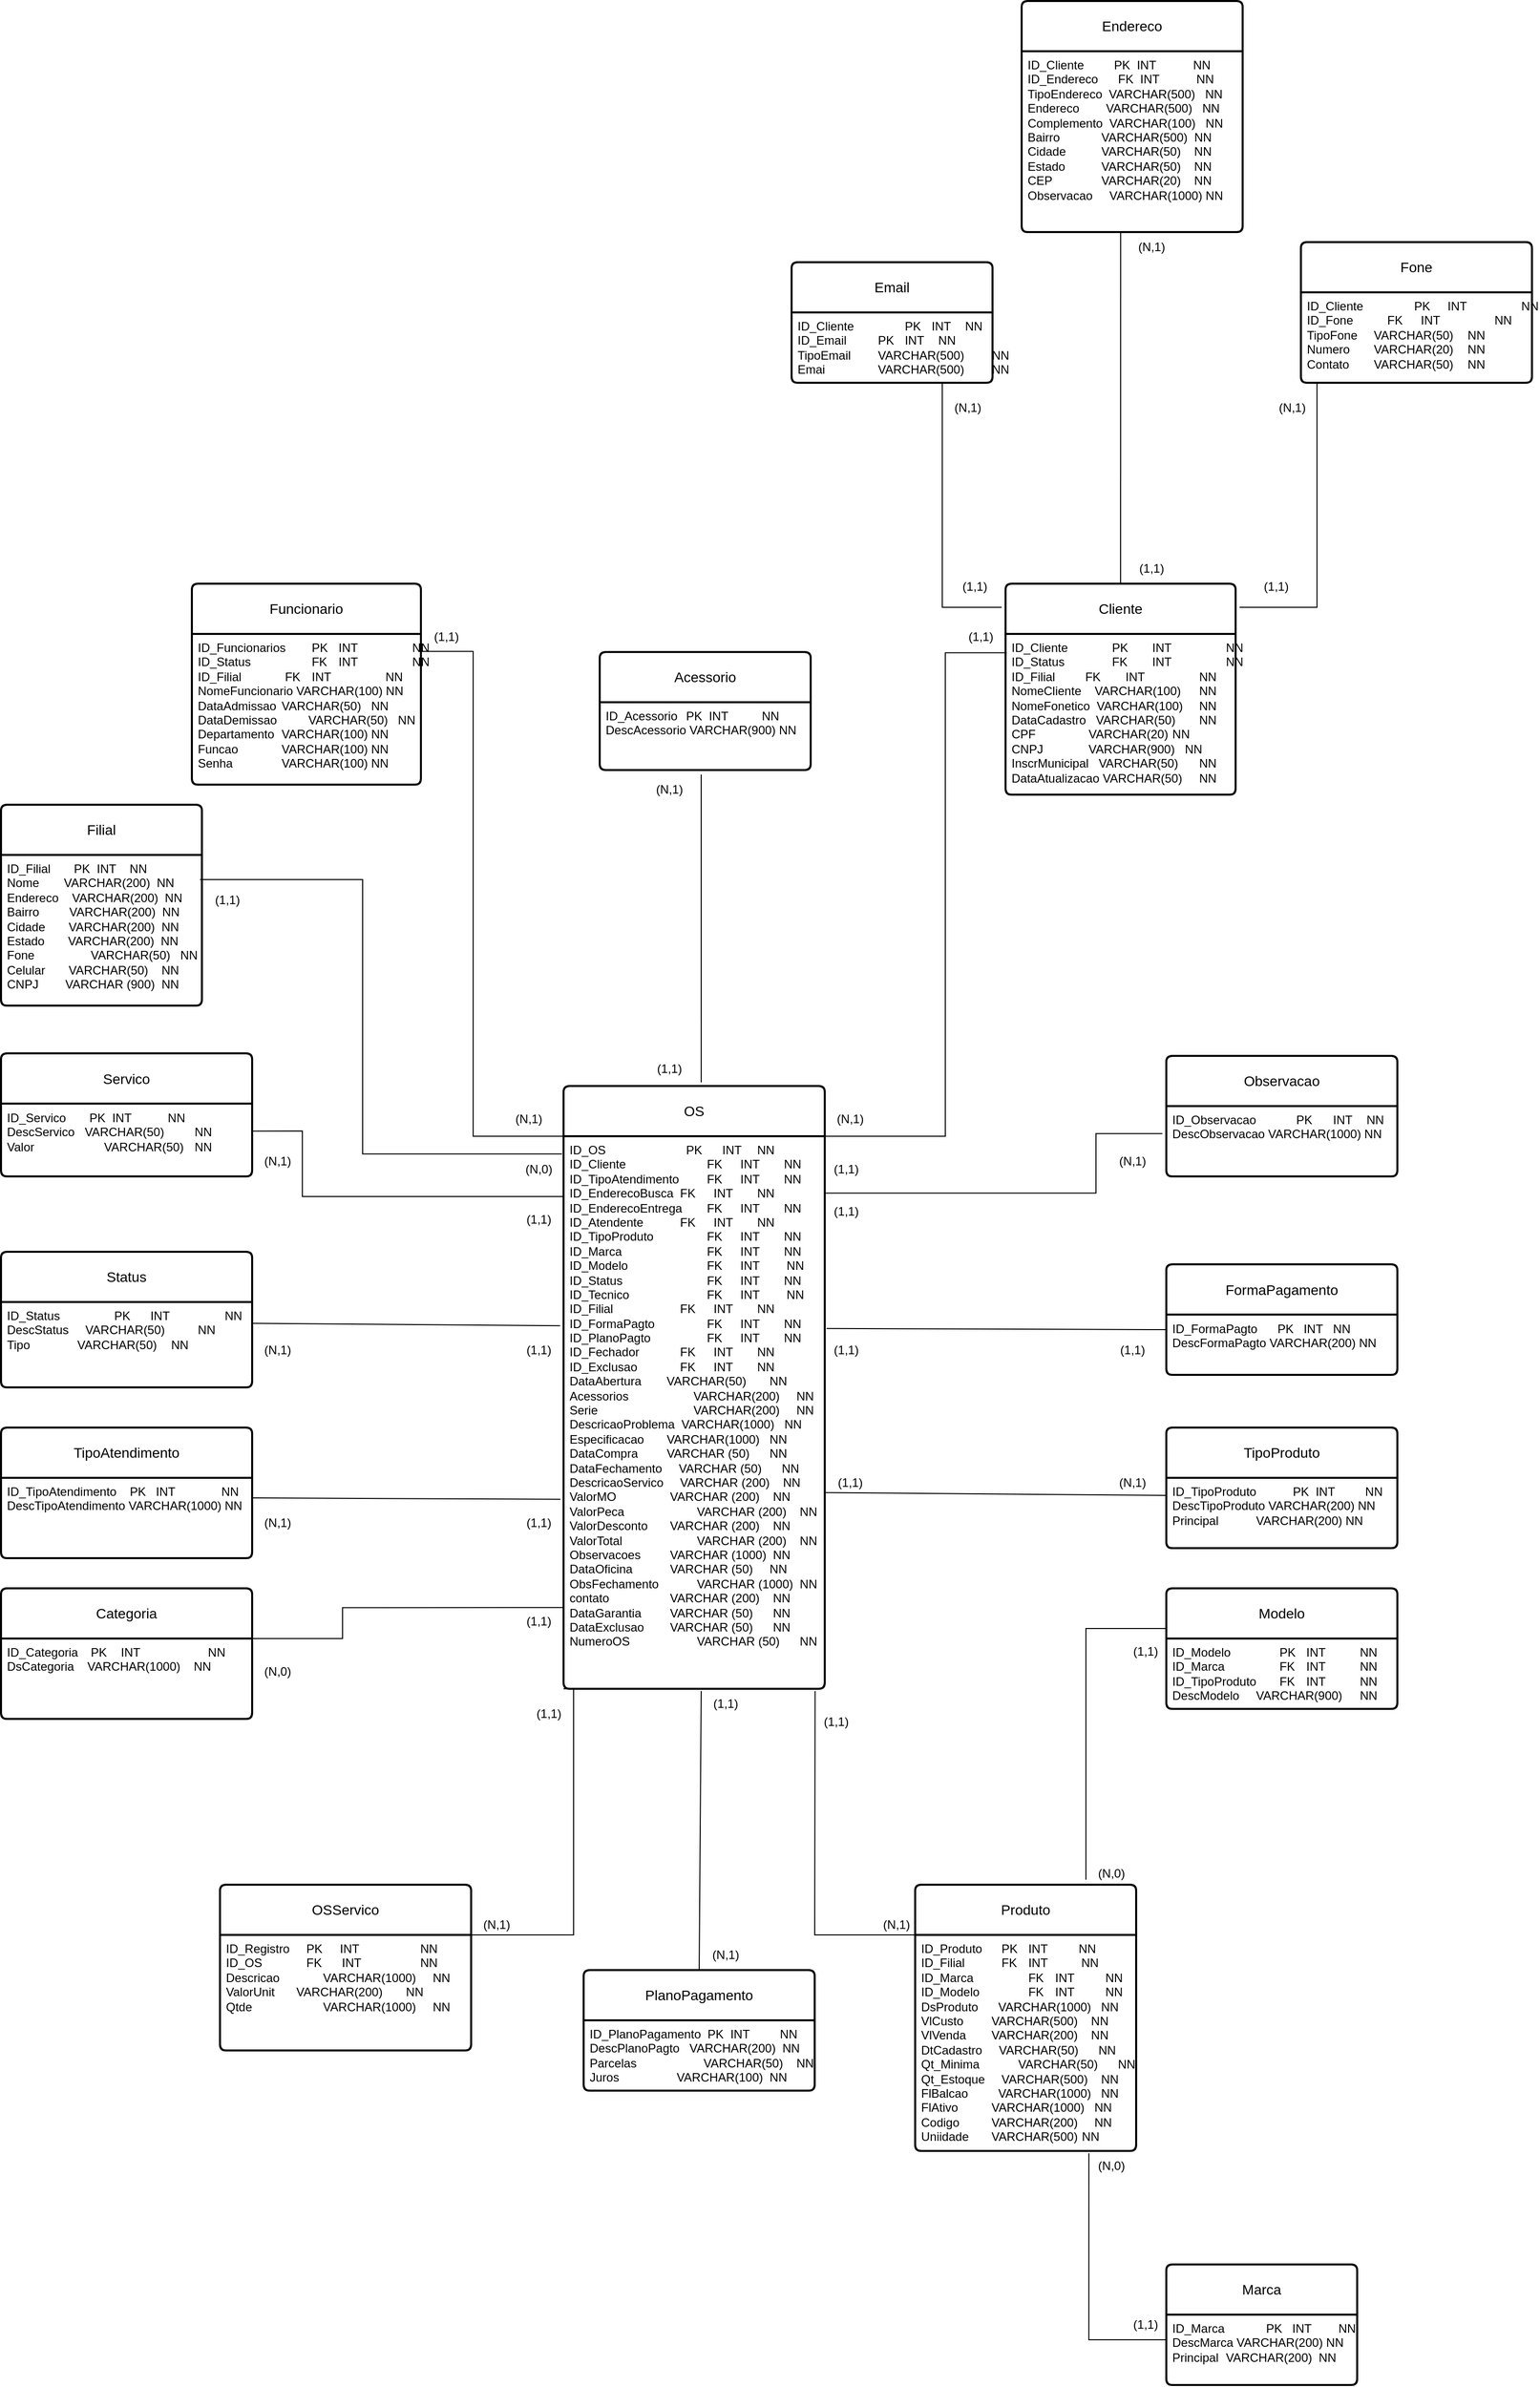 <mxfile version="24.3.1" type="google">
  <diagram name="Página-1" id="QzmwqnkyV2RN2TFyNvC5">
    <mxGraphModel grid="1" page="1" gridSize="10" guides="1" tooltips="1" connect="1" arrows="1" fold="1" pageScale="1" pageWidth="827" pageHeight="1169" math="0" shadow="0">
      <root>
        <mxCell id="0" />
        <mxCell id="1" parent="0" />
        <mxCell id="C8KPwzpBs4a3_wSYiwax-1" value="OS" style="swimlane;childLayout=stackLayout;horizontal=1;startSize=50;horizontalStack=0;rounded=1;fontSize=14;fontStyle=0;strokeWidth=2;resizeParent=0;resizeLast=1;shadow=0;dashed=0;align=center;arcSize=4;whiteSpace=wrap;html=1;" vertex="1" parent="1">
          <mxGeometry x="600" y="400" width="260" height="600" as="geometry" />
        </mxCell>
        <mxCell id="C8KPwzpBs4a3_wSYiwax-2" value="ID_OS&amp;nbsp; &amp;nbsp; &amp;nbsp; &amp;nbsp; &amp;nbsp; &amp;nbsp; &amp;nbsp; &amp;nbsp; &amp;nbsp; &amp;nbsp; &amp;nbsp; &amp;nbsp; PK&amp;nbsp; &amp;nbsp; &amp;nbsp; INT&amp;nbsp; &lt;span style=&quot;white-space: pre;&quot;&gt;&#x9;&lt;/span&gt;NN&lt;div&gt;ID_Cliente&amp;nbsp; &amp;nbsp; &amp;nbsp; &amp;nbsp;&amp;nbsp;&lt;span style=&quot;white-space: pre;&quot;&gt;&#x9;&lt;/span&gt;&lt;span style=&quot;white-space: pre;&quot;&gt;&#x9;&lt;/span&gt;&amp;nbsp;FK&lt;span style=&quot;white-space: pre;&quot;&gt;&#x9;&lt;/span&gt;&amp;nbsp; &amp;nbsp;INT&amp;nbsp; &lt;span style=&quot;white-space: pre;&quot;&gt;&#x9;&lt;/span&gt;NN&lt;/div&gt;&lt;div&gt;ID_TipoAtendimento&lt;span style=&quot;white-space: pre;&quot;&gt;&#x9;&lt;/span&gt;&amp;nbsp;FK&lt;span style=&quot;white-space: pre;&quot;&gt;&#x9;&lt;/span&gt;&amp;nbsp; &amp;nbsp;INT&amp;nbsp; &lt;span style=&quot;white-space: pre;&quot;&gt;&#x9;&lt;/span&gt;NN&lt;/div&gt;&lt;div&gt;ID_EnderecoBusca&lt;span style=&quot;white-space: pre;&quot;&gt;&#x9;&lt;/span&gt;&amp;nbsp;&lt;span style=&quot;background-color: initial;&quot;&gt;FK&lt;/span&gt;&lt;span style=&quot;background-color: initial; white-space-collapse: preserve;&quot;&gt;&#x9;&lt;/span&gt;&lt;span style=&quot;background-color: initial;&quot;&gt;&amp;nbsp; &amp;nbsp;INT&amp;nbsp; &lt;span style=&quot;white-space: pre;&quot;&gt;&#x9;&lt;/span&gt;NN&lt;/span&gt;&lt;/div&gt;&lt;div&gt;ID_EnderecoEntrega&lt;span style=&quot;white-space: pre;&quot;&gt;&#x9;&lt;/span&gt;&amp;nbsp;&lt;span style=&quot;background-color: initial;&quot;&gt;FK&lt;/span&gt;&lt;span style=&quot;background-color: initial; white-space-collapse: preserve;&quot;&gt;&#x9;&lt;/span&gt;&lt;span style=&quot;background-color: initial;&quot;&gt;&amp;nbsp; &amp;nbsp;INT&amp;nbsp; &lt;span style=&quot;white-space: pre;&quot;&gt;&#x9;&lt;/span&gt;NN&lt;/span&gt;&lt;/div&gt;&lt;div&gt;&lt;span style=&quot;background-color: initial;&quot;&gt;ID_Atendente&amp;nbsp;&lt;span style=&quot;white-space: pre;&quot;&gt;&#x9;&lt;/span&gt;&lt;span style=&quot;white-space: pre;&quot;&gt;&#x9;&lt;/span&gt;&amp;nbsp;&lt;/span&gt;&lt;span style=&quot;background-color: initial;&quot;&gt;FK&lt;/span&gt;&lt;span style=&quot;background-color: initial; white-space-collapse: preserve;&quot;&gt;&#x9;&lt;/span&gt;&lt;span style=&quot;background-color: initial;&quot;&gt;&amp;nbsp; &amp;nbsp;INT&amp;nbsp; &lt;span style=&quot;white-space: pre;&quot;&gt;&#x9;&lt;/span&gt;NN&lt;/span&gt;&lt;br&gt;&lt;/div&gt;&lt;div&gt;ID_TipoProduto&lt;span style=&quot;white-space: pre;&quot;&gt;&#x9;&lt;/span&gt;&lt;span style=&quot;white-space: pre;&quot;&gt;&#x9;&lt;/span&gt;&amp;nbsp;&lt;span style=&quot;background-color: initial;&quot;&gt;FK&lt;/span&gt;&lt;span style=&quot;background-color: initial; white-space-collapse: preserve;&quot;&gt;&#x9;&lt;/span&gt;&lt;span style=&quot;background-color: initial;&quot;&gt;&amp;nbsp; &amp;nbsp;INT&amp;nbsp; &lt;span style=&quot;white-space: pre;&quot;&gt;&#x9;&lt;/span&gt;NN&lt;/span&gt;&lt;/div&gt;&lt;div&gt;ID_Marca&lt;span style=&quot;white-space: pre;&quot;&gt;&#x9;&lt;/span&gt;&lt;span style=&quot;white-space: pre;&quot;&gt;&#x9;&lt;/span&gt;&lt;span style=&quot;white-space: pre;&quot;&gt;&#x9;&lt;/span&gt;&amp;nbsp;&lt;span style=&quot;background-color: initial;&quot;&gt;FK&lt;/span&gt;&lt;span style=&quot;background-color: initial; white-space-collapse: preserve;&quot;&gt;&#x9;&lt;/span&gt;&lt;span style=&quot;background-color: initial;&quot;&gt;&amp;nbsp; &amp;nbsp;INT&amp;nbsp; &lt;span style=&quot;white-space: pre;&quot;&gt;&#x9;&lt;/span&gt;NN&lt;/span&gt;&lt;/div&gt;&lt;div&gt;ID_Modelo&lt;span style=&quot;white-space: pre;&quot;&gt;&#x9;&lt;/span&gt;&lt;span style=&quot;white-space: pre;&quot;&gt;&#x9;&lt;/span&gt;&lt;span style=&quot;white-space: pre;&quot;&gt;&#x9;&lt;/span&gt;&amp;nbsp;&lt;span style=&quot;background-color: initial;&quot;&gt;FK&lt;/span&gt;&lt;span style=&quot;background-color: initial; white-space-collapse: preserve;&quot;&gt;&#x9;&lt;/span&gt;&lt;span style=&quot;background-color: initial;&quot;&gt;&amp;nbsp; &amp;nbsp;INT&amp;nbsp; &amp;nbsp; &amp;nbsp; &amp;nbsp;&amp;nbsp;NN&lt;/span&gt;&lt;/div&gt;&lt;div&gt;&lt;div&gt;ID_Status&lt;span style=&quot;white-space: pre;&quot;&gt;&#x9;&lt;/span&gt;&lt;span style=&quot;white-space: pre;&quot;&gt;&#x9;&lt;/span&gt;&lt;span style=&quot;white-space: pre;&quot;&gt;&#x9;&lt;/span&gt;&amp;nbsp;&lt;span style=&quot;background-color: initial;&quot;&gt;FK&lt;/span&gt;&lt;span style=&quot;background-color: initial; white-space-collapse: preserve;&quot;&gt;&#x9;&lt;/span&gt;&lt;span style=&quot;background-color: initial;&quot;&gt;&amp;nbsp; &amp;nbsp;INT&amp;nbsp; &lt;span style=&quot;white-space: pre;&quot;&gt;&#x9;&lt;/span&gt;NN&lt;/span&gt;&lt;/div&gt;&lt;div&gt;ID_Tecnico&lt;span style=&quot;white-space: pre;&quot;&gt;&#x9;&lt;/span&gt;&lt;span style=&quot;white-space: pre;&quot;&gt;&#x9;&lt;/span&gt;&lt;span style=&quot;white-space: pre;&quot;&gt;&#x9;&lt;/span&gt;&amp;nbsp;&lt;span style=&quot;background-color: initial;&quot;&gt;FK&lt;/span&gt;&lt;span style=&quot;background-color: initial; white-space-collapse: preserve;&quot;&gt;&#x9;&lt;/span&gt;&lt;span style=&quot;background-color: initial;&quot;&gt;&amp;nbsp; &amp;nbsp;INT&amp;nbsp; &amp;nbsp; &amp;nbsp; &amp;nbsp;&amp;nbsp;NN&lt;/span&gt;&lt;/div&gt;&lt;div&gt;ID_Filial&lt;span style=&quot;white-space: pre;&quot;&gt;&#x9;&lt;/span&gt;&lt;span style=&quot;white-space: pre;&quot;&gt;&#x9;&lt;/span&gt;&lt;span style=&quot;white-space: pre;&quot;&gt;&#x9;&lt;/span&gt;&amp;nbsp;&lt;span style=&quot;background-color: initial;&quot;&gt;FK&lt;/span&gt;&lt;span style=&quot;background-color: initial; white-space-collapse: preserve;&quot;&gt;&#x9;&lt;/span&gt;&lt;span style=&quot;background-color: initial;&quot;&gt;&amp;nbsp; &amp;nbsp;INT&amp;nbsp; &lt;span style=&quot;white-space: pre;&quot;&gt;&#x9;&lt;/span&gt;NN&lt;/span&gt;&lt;br&gt;&lt;/div&gt;&lt;div&gt;ID_FormaPagto&lt;span style=&quot;white-space: pre;&quot;&gt;&#x9;&lt;/span&gt;&lt;span style=&quot;white-space: pre;&quot;&gt;&#x9;&lt;/span&gt;&amp;nbsp;&lt;span style=&quot;background-color: initial;&quot;&gt;FK&lt;/span&gt;&lt;span style=&quot;background-color: initial; white-space-collapse: preserve;&quot;&gt;&#x9;&lt;/span&gt;&lt;span style=&quot;background-color: initial;&quot;&gt;&amp;nbsp; &amp;nbsp;INT&amp;nbsp; &lt;span style=&quot;white-space: pre;&quot;&gt;&#x9;&lt;/span&gt;NN&lt;/span&gt;&lt;/div&gt;&lt;div&gt;ID_PlanoPagto&lt;span style=&quot;white-space: pre;&quot;&gt;&#x9;&lt;/span&gt;&lt;span style=&quot;white-space: pre;&quot;&gt;&#x9;&lt;/span&gt;&amp;nbsp;&lt;span style=&quot;background-color: initial;&quot;&gt;FK&lt;/span&gt;&lt;span style=&quot;background-color: initial; white-space-collapse: preserve;&quot;&gt;&#x9;&lt;/span&gt;&lt;span style=&quot;background-color: initial;&quot;&gt;&amp;nbsp; &amp;nbsp;INT&amp;nbsp; &lt;span style=&quot;white-space: pre;&quot;&gt;&#x9;&lt;/span&gt;NN&lt;/span&gt;&lt;/div&gt;&lt;div&gt;ID_Fechador&lt;span style=&quot;white-space: pre;&quot;&gt;&#x9;&lt;/span&gt;&lt;span style=&quot;white-space: pre;&quot;&gt;&#x9;&lt;/span&gt;&amp;nbsp;&lt;span style=&quot;background-color: initial;&quot;&gt;FK&lt;/span&gt;&lt;span style=&quot;background-color: initial; white-space-collapse: preserve;&quot;&gt;&#x9;&lt;/span&gt;&lt;span style=&quot;background-color: initial;&quot;&gt;&amp;nbsp; &amp;nbsp;INT&amp;nbsp; &lt;span style=&quot;white-space: pre;&quot;&gt;&#x9;&lt;/span&gt;NN&lt;/span&gt;&lt;/div&gt;&lt;div&gt;ID_Exclusao&lt;span style=&quot;white-space: pre;&quot;&gt;&#x9;&lt;/span&gt;&lt;span style=&quot;white-space: pre;&quot;&gt;&#x9;&lt;/span&gt;&amp;nbsp;&lt;span style=&quot;background-color: initial;&quot;&gt;FK&lt;/span&gt;&lt;span style=&quot;background-color: initial; white-space-collapse: preserve;&quot;&gt;&#x9;&lt;/span&gt;&lt;span style=&quot;background-color: initial;&quot;&gt;&amp;nbsp; &amp;nbsp;INT&amp;nbsp; &lt;span style=&quot;white-space: pre;&quot;&gt;&#x9;&lt;/span&gt;NN&lt;/span&gt;&lt;/div&gt;&lt;div&gt;DataAbertura&lt;span style=&quot;white-space: pre;&quot;&gt;&#x9;&lt;/span&gt;&amp;nbsp; &amp;nbsp; &amp;nbsp;VARCHAR(50)&amp;nbsp; &amp;nbsp; &amp;nbsp; &amp;nbsp;NN&lt;/div&gt;&lt;/div&gt;&lt;div&gt;Acessorios&lt;span style=&quot;white-space: pre;&quot;&gt;&#x9;&lt;/span&gt;&lt;span style=&quot;white-space: pre;&quot;&gt;&#x9;&lt;/span&gt;&amp;nbsp; &amp;nbsp; &amp;nbsp;&lt;span style=&quot;background-color: initial;&quot;&gt;VARCHAR(200)&amp;nbsp; &amp;nbsp; &amp;nbsp;NN&lt;/span&gt;&lt;/div&gt;&lt;div&gt;Serie&lt;span style=&quot;white-space: pre;&quot;&gt;&#x9;&lt;/span&gt;&lt;span style=&quot;white-space: pre;&quot;&gt;&#x9;&lt;/span&gt;&lt;span style=&quot;white-space: pre;&quot;&gt;&#x9;&lt;/span&gt;&amp;nbsp; &amp;nbsp; &amp;nbsp;&lt;span style=&quot;background-color: initial;&quot;&gt;VARCHAR(200)&amp;nbsp; &amp;nbsp; &amp;nbsp;NN&lt;/span&gt;&lt;/div&gt;&lt;div&gt;DescricaoProblema&amp;nbsp; &lt;span style=&quot;background-color: initial;&quot;&gt;VARCHAR(1000)&amp;nbsp; &amp;nbsp;NN&lt;/span&gt;&lt;/div&gt;&lt;div&gt;Especificacao&lt;span style=&quot;white-space: pre;&quot;&gt;&#x9;&lt;/span&gt;&amp;nbsp; &amp;nbsp; &amp;nbsp;&lt;span style=&quot;background-color: initial;&quot;&gt;VARCHAR(1000)&amp;nbsp; &amp;nbsp;NN&lt;/span&gt;&lt;/div&gt;&lt;div&gt;DataCompra&lt;span style=&quot;white-space: pre;&quot;&gt;&#x9;&lt;/span&gt;&amp;nbsp; &amp;nbsp; &amp;nbsp;&lt;span style=&quot;background-color: initial;&quot;&gt;VARCHAR (50)&amp;nbsp; &amp;nbsp; &amp;nbsp; NN&lt;/span&gt;&lt;/div&gt;&lt;div&gt;DataFechamento&amp;nbsp; &amp;nbsp; &amp;nbsp;&lt;span style=&quot;background-color: initial;&quot;&gt;VARCHAR (50)&amp;nbsp; &amp;nbsp; &amp;nbsp; NN&lt;/span&gt;&lt;/div&gt;&lt;div&gt;DescricaoServico&amp;nbsp; &amp;nbsp; &amp;nbsp;&lt;span style=&quot;background-color: initial;&quot;&gt;VARCHAR (200)&amp;nbsp; &amp;nbsp; NN&lt;/span&gt;&lt;/div&gt;&lt;div&gt;ValorMO&lt;span style=&quot;white-space: pre;&quot;&gt;&#x9;&lt;/span&gt;&lt;span style=&quot;white-space: pre;&quot;&gt;&#x9;&lt;/span&gt;&amp;nbsp; &amp;nbsp; &amp;nbsp;&amp;nbsp;&lt;span style=&quot;background-color: initial;&quot;&gt;VARCHAR (200)&amp;nbsp; &amp;nbsp; NN&lt;/span&gt;&lt;/div&gt;&lt;div&gt;ValorPeca&lt;span style=&quot;white-space: pre;&quot;&gt;&#x9;&lt;/span&gt;&lt;span style=&quot;white-space: pre;&quot;&gt;&#x9;&lt;/span&gt;&amp;nbsp; &amp;nbsp; &amp;nbsp;&amp;nbsp;&lt;span style=&quot;background-color: initial;&quot;&gt;VARCHAR (200)&amp;nbsp; &amp;nbsp; NN&lt;/span&gt;&lt;/div&gt;&lt;div&gt;ValorDesconto&lt;span style=&quot;white-space: pre;&quot;&gt;&#x9;&lt;/span&gt;&amp;nbsp; &amp;nbsp; &amp;nbsp; &lt;span style=&quot;background-color: initial;&quot;&gt;VARCHAR (200)&amp;nbsp; &amp;nbsp; NN&lt;/span&gt;&lt;/div&gt;&lt;div&gt;ValorTotal&lt;span style=&quot;white-space: pre;&quot;&gt;&#x9;&lt;/span&gt;&lt;span style=&quot;white-space: pre;&quot;&gt;&#x9;&lt;/span&gt;&amp;nbsp; &amp;nbsp; &amp;nbsp;&amp;nbsp;&lt;span style=&quot;background-color: initial;&quot;&gt;VARCHAR (200)&amp;nbsp; &amp;nbsp; NN&lt;/span&gt;&lt;/div&gt;&lt;div&gt;Observacoes&lt;span style=&quot;white-space: pre;&quot;&gt;&#x9;&lt;/span&gt;&amp;nbsp; &amp;nbsp; &amp;nbsp; &lt;span style=&quot;background-color: initial;&quot;&gt;VARCHAR (1000)&amp;nbsp; NN&lt;/span&gt;&lt;/div&gt;&lt;div&gt;DataOficina&lt;span style=&quot;white-space: pre;&quot;&gt;&#x9;&lt;/span&gt;&amp;nbsp; &amp;nbsp; &amp;nbsp;&amp;nbsp;&lt;span style=&quot;background-color: initial;&quot;&gt;VARCHAR (50)&amp;nbsp; &amp;nbsp; &amp;nbsp;NN&lt;/span&gt;&lt;/div&gt;&lt;div&gt;ObsFechamento&lt;span style=&quot;white-space: pre;&quot;&gt;&#x9;&lt;/span&gt;&amp;nbsp; &amp;nbsp; &amp;nbsp;&amp;nbsp;&lt;span style=&quot;background-color: initial;&quot;&gt;VARCHAR (1000)&amp;nbsp; NN&lt;/span&gt;&lt;/div&gt;&lt;div&gt;contato&lt;span style=&quot;white-space: pre;&quot;&gt;&#x9;&lt;/span&gt;&lt;span style=&quot;white-space: pre;&quot;&gt;&#x9;&lt;/span&gt;&amp;nbsp; &amp;nbsp; &amp;nbsp;&amp;nbsp;&lt;span style=&quot;background-color: initial;&quot;&gt;VARCHAR (200)&amp;nbsp; &amp;nbsp; NN&lt;/span&gt;&lt;/div&gt;&lt;div&gt;DataGarantia&lt;span style=&quot;white-space: pre;&quot;&gt;&#x9;&lt;/span&gt;&amp;nbsp; &amp;nbsp; &amp;nbsp;&amp;nbsp;&lt;span style=&quot;background-color: initial;&quot;&gt;VARCHAR (50)&amp;nbsp; &amp;nbsp; &amp;nbsp; NN&lt;/span&gt;&lt;/div&gt;&lt;div&gt;DataExclusao&lt;span style=&quot;white-space: pre;&quot;&gt;&#x9;&lt;/span&gt;&amp;nbsp; &amp;nbsp; &amp;nbsp;&amp;nbsp;&lt;span style=&quot;background-color: initial;&quot;&gt;VARCHAR (50)&amp;nbsp; &amp;nbsp; &amp;nbsp; NN&lt;/span&gt;&lt;/div&gt;&lt;div&gt;NumeroOS&lt;span style=&quot;white-space: pre;&quot;&gt;&#x9;&lt;/span&gt;&lt;span style=&quot;white-space: pre;&quot;&gt;&#x9;&lt;/span&gt;&amp;nbsp; &amp;nbsp; &amp;nbsp;&amp;nbsp;&lt;span style=&quot;background-color: initial;&quot;&gt;VARCHAR (50)&amp;nbsp; &amp;nbsp; &amp;nbsp; NN&lt;/span&gt;&lt;/div&gt;&lt;div&gt;&lt;br&gt;&lt;/div&gt;&lt;div&gt;&lt;br&gt;&lt;/div&gt;" style="align=left;strokeColor=none;fillColor=none;spacingLeft=4;fontSize=12;verticalAlign=top;resizable=0;rotatable=0;part=1;html=1;" vertex="1" parent="C8KPwzpBs4a3_wSYiwax-1">
          <mxGeometry y="50" width="260" height="550" as="geometry" />
        </mxCell>
        <mxCell id="C8KPwzpBs4a3_wSYiwax-3" value="Funcionario" style="swimlane;childLayout=stackLayout;horizontal=1;startSize=50;horizontalStack=0;rounded=1;fontSize=14;fontStyle=0;strokeWidth=2;resizeParent=0;resizeLast=1;shadow=0;dashed=0;align=center;arcSize=4;whiteSpace=wrap;html=1;" vertex="1" parent="1">
          <mxGeometry x="230" y="-100" width="228" height="200" as="geometry" />
        </mxCell>
        <mxCell id="C8KPwzpBs4a3_wSYiwax-4" value="ID_Funcionarios&lt;span style=&quot;white-space: pre;&quot;&gt;&#x9;&lt;/span&gt;&amp;nbsp; PK&lt;span style=&quot;white-space: pre;&quot;&gt;&#x9;&lt;/span&gt;&amp;nbsp; INT&lt;span style=&quot;white-space: pre;&quot;&gt;&#x9;&lt;span style=&quot;white-space: pre;&quot;&gt;&#x9;&lt;/span&gt;&lt;/span&gt;NN&lt;div&gt;ID_Status&lt;span style=&quot;white-space: pre;&quot;&gt;&#x9;&lt;/span&gt;&lt;span style=&quot;white-space: pre;&quot;&gt;&#x9;&lt;/span&gt;&amp;nbsp; FK&lt;span style=&quot;white-space: pre;&quot;&gt;&#x9;&lt;/span&gt;&amp;nbsp; INT&lt;span style=&quot;white-space: pre;&quot;&gt;&#x9;&lt;span style=&quot;white-space: pre;&quot;&gt;&#x9;&lt;/span&gt;&lt;/span&gt;NN&lt;/div&gt;&lt;div&gt;ID_Filial&lt;span style=&quot;white-space: pre;&quot;&gt;&#x9;&lt;/span&gt;&lt;span style=&quot;white-space: pre;&quot;&gt;&#x9;&lt;/span&gt;&lt;span style=&quot;white-space-collapse: preserve;&quot;&gt;&amp;nbsp; &lt;/span&gt;FK&lt;span style=&quot;white-space: pre;&quot;&gt;&#x9;&lt;/span&gt;&amp;nbsp; INT&lt;span style=&quot;white-space: pre;&quot;&gt;&#x9;&lt;span style=&quot;white-space: pre;&quot;&gt;&#x9;&lt;/span&gt;&lt;/span&gt;NN&lt;/div&gt;&lt;div&gt;NomeFuncionario VARCHAR(100) NN&lt;/div&gt;&lt;div&gt;DataAdmissao&lt;span style=&quot;white-space: pre;&quot;&gt;&#x9;&lt;/span&gt;&amp;nbsp;VARCHAR(50)&amp;nbsp; &amp;nbsp;NN&lt;/div&gt;&lt;div&gt;DataDemissao&lt;span style=&quot;white-space: pre;&quot;&gt;&#x9;&lt;/span&gt;&amp;nbsp;VARCHAR(50)&amp;nbsp; &amp;nbsp;NN&lt;/div&gt;&lt;div&gt;Departamento&lt;span style=&quot;white-space: pre;&quot;&gt;&#x9;&lt;/span&gt;&amp;nbsp;VARCHAR(100) NN&lt;/div&gt;&lt;div&gt;Funcao&lt;span style=&quot;white-space: pre;&quot;&gt;&#x9;&lt;/span&gt;&lt;span style=&quot;white-space: pre;&quot;&gt;&#x9;&lt;/span&gt;&amp;nbsp;VARCHAR(100) NN&lt;/div&gt;&lt;div&gt;Senha&lt;span style=&quot;white-space: pre;&quot;&gt;&#x9;&lt;/span&gt;&lt;span style=&quot;white-space: pre;&quot;&gt;&#x9;&lt;/span&gt;&amp;nbsp;VARCHAR(100) NN&lt;/div&gt;&lt;div&gt;&lt;br&gt;&lt;/div&gt;" style="align=left;strokeColor=none;fillColor=none;spacingLeft=4;fontSize=12;verticalAlign=top;resizable=0;rotatable=0;part=1;html=1;" vertex="1" parent="C8KPwzpBs4a3_wSYiwax-3">
          <mxGeometry y="50" width="228" height="150" as="geometry" />
        </mxCell>
        <mxCell id="C8KPwzpBs4a3_wSYiwax-5" value="Filial" style="swimlane;childLayout=stackLayout;horizontal=1;startSize=50;horizontalStack=0;rounded=1;fontSize=14;fontStyle=0;strokeWidth=2;resizeParent=0;resizeLast=1;shadow=0;dashed=0;align=center;arcSize=4;whiteSpace=wrap;html=1;" vertex="1" parent="1">
          <mxGeometry x="40" y="120" width="200" height="200" as="geometry" />
        </mxCell>
        <mxCell id="C8KPwzpBs4a3_wSYiwax-6" value="ID_Filial&amp;nbsp; &amp;nbsp;&amp;nbsp;&amp;nbsp; &amp;nbsp;PK&amp;nbsp; INT&amp;nbsp; &amp;nbsp; NN&lt;div&gt;Nome&lt;span style=&quot;white-space: pre;&quot;&gt;&#x9;&lt;/span&gt;&amp;nbsp;VARCHAR(200)&amp;nbsp; NN&lt;/div&gt;&lt;div&gt;Endereco&amp;nbsp;&amp;nbsp;&amp;nbsp;&amp;nbsp;&lt;span style=&quot;background-color: initial;&quot;&gt;VARCHAR(200)&amp;nbsp; NN&lt;/span&gt;&lt;/div&gt;&lt;div&gt;Bairro&amp;nbsp; &amp;nbsp; &amp;nbsp; &amp;nbsp;&amp;nbsp;&amp;nbsp;&lt;span style=&quot;background-color: initial;&quot;&gt;VARCHAR(200)&amp;nbsp; NN&lt;/span&gt;&lt;/div&gt;&lt;div&gt;Cidade&amp;nbsp; &amp;nbsp; &amp;nbsp;&amp;nbsp;&amp;nbsp;&lt;span style=&quot;background-color: initial;&quot;&gt;VARCHAR(200)&amp;nbsp; NN&lt;/span&gt;&lt;/div&gt;&lt;div&gt;Estado&amp;nbsp; &amp;nbsp; &amp;nbsp;&amp;nbsp;&amp;nbsp;&lt;span style=&quot;background-color: initial;&quot;&gt;VARCHAR(200)&amp;nbsp; NN&lt;/span&gt;&lt;/div&gt;&lt;div&gt;Fone&lt;span style=&quot;white-space: pre;&quot;&gt;&#x9;&lt;/span&gt;&amp;nbsp; &amp;nbsp; &amp;nbsp; &amp;nbsp;&amp;nbsp;&amp;nbsp;&lt;span style=&quot;background-color: initial;&quot;&gt;VARCHAR(50)&amp;nbsp; &amp;nbsp;NN&lt;/span&gt;&lt;/div&gt;&lt;div&gt;Celular&amp;nbsp; &amp;nbsp; &amp;nbsp;&amp;nbsp;&amp;nbsp;&lt;span style=&quot;background-color: initial;&quot;&gt;VARCHAR(50)&amp;nbsp; &amp;nbsp; NN&lt;/span&gt;&lt;/div&gt;&lt;div&gt;CNPJ&amp;nbsp; &amp;nbsp; &amp;nbsp; &amp;nbsp;&amp;nbsp;&lt;span style=&quot;background-color: initial;&quot;&gt;VARCHAR (900)&amp;nbsp; NN&lt;/span&gt;&lt;span style=&quot;background-color: initial; white-space-collapse: preserve;&quot;&gt;&#x9;&lt;/span&gt;&lt;/div&gt;&lt;div&gt;&lt;br&gt;&lt;/div&gt;" style="align=left;strokeColor=none;fillColor=none;spacingLeft=4;fontSize=12;verticalAlign=top;resizable=0;rotatable=0;part=1;html=1;" vertex="1" parent="C8KPwzpBs4a3_wSYiwax-5">
          <mxGeometry y="50" width="200" height="150" as="geometry" />
        </mxCell>
        <mxCell id="C8KPwzpBs4a3_wSYiwax-7" value="Servico" style="swimlane;childLayout=stackLayout;horizontal=1;startSize=50;horizontalStack=0;rounded=1;fontSize=14;fontStyle=0;strokeWidth=2;resizeParent=0;resizeLast=1;shadow=0;dashed=0;align=center;arcSize=4;whiteSpace=wrap;html=1;" vertex="1" parent="1">
          <mxGeometry x="40" y="367.5" width="250" height="122.5" as="geometry" />
        </mxCell>
        <mxCell id="C8KPwzpBs4a3_wSYiwax-8" value="ID_Servico&amp;nbsp; &amp;nbsp; &amp;nbsp; &amp;nbsp;PK&amp;nbsp; INT&amp;nbsp; &amp;nbsp; &amp;nbsp; &amp;nbsp; &amp;nbsp;&lt;span style=&quot;white-space: pre;&quot;&gt;&#x9;&lt;/span&gt;NN&lt;div&gt;DescServico&amp;nbsp; &amp;nbsp;VARCHAR(50) &lt;span style=&quot;white-space: pre;&quot;&gt;&#x9;&lt;/span&gt;NN&amp;nbsp;&lt;/div&gt;&lt;div&gt;Valor&lt;span style=&quot;white-space: pre;&quot;&gt;&#x9;&lt;/span&gt;&amp;nbsp;&lt;span style=&quot;white-space: pre;&quot;&gt;&#x9;&lt;/span&gt;&amp;nbsp; &amp;nbsp; &amp;nbsp;VARCHAR(50) &lt;span style=&quot;white-space: pre;&quot;&gt;&#x9;&lt;/span&gt;NN&lt;/div&gt;" style="align=left;strokeColor=none;fillColor=none;spacingLeft=4;fontSize=12;verticalAlign=top;resizable=0;rotatable=0;part=1;html=1;" vertex="1" parent="C8KPwzpBs4a3_wSYiwax-7">
          <mxGeometry y="50" width="250" height="72.5" as="geometry" />
        </mxCell>
        <mxCell id="C8KPwzpBs4a3_wSYiwax-9" value="Status" style="swimlane;childLayout=stackLayout;horizontal=1;startSize=50;horizontalStack=0;rounded=1;fontSize=14;fontStyle=0;strokeWidth=2;resizeParent=0;resizeLast=1;shadow=0;dashed=0;align=center;arcSize=4;whiteSpace=wrap;html=1;" vertex="1" parent="1">
          <mxGeometry x="40" y="565" width="250" height="135" as="geometry" />
        </mxCell>
        <mxCell id="C8KPwzpBs4a3_wSYiwax-10" value="ID_Status&lt;span style=&quot;white-space: pre;&quot;&gt;&#x9;&lt;/span&gt;&lt;span style=&quot;white-space: pre;&quot;&gt;&#x9;&lt;/span&gt;PK&amp;nbsp; &amp;nbsp; &amp;nbsp; INT&amp;nbsp; &amp;nbsp; &amp;nbsp; &amp;nbsp; &lt;span style=&quot;white-space: pre;&quot;&gt;&#x9;&lt;/span&gt;&amp;nbsp;NN&lt;div&gt;DescStatus&amp;nbsp; &amp;nbsp; &amp;nbsp;VARCHAR(50)&amp;nbsp; &lt;span style=&quot;white-space: pre;&quot;&gt;&#x9;&lt;/span&gt;&amp;nbsp;NN&lt;/div&gt;&lt;div&gt;Tipo&lt;span style=&quot;white-space: pre;&quot;&gt;&#x9;&lt;/span&gt;&lt;span style=&quot;white-space: pre;&quot;&gt;&#x9;&lt;/span&gt;&amp;nbsp; &amp;nbsp; &amp;nbsp;VARCHAR(50)&amp;nbsp; &lt;span style=&quot;white-space: pre;&quot;&gt;&#x9;&lt;/span&gt;&amp;nbsp;NN&lt;/div&gt;" style="align=left;strokeColor=none;fillColor=none;spacingLeft=4;fontSize=12;verticalAlign=top;resizable=0;rotatable=0;part=1;html=1;" vertex="1" parent="C8KPwzpBs4a3_wSYiwax-9">
          <mxGeometry y="50" width="250" height="85" as="geometry" />
        </mxCell>
        <mxCell id="C8KPwzpBs4a3_wSYiwax-11" value="TipoAtendimento" style="swimlane;childLayout=stackLayout;horizontal=1;startSize=50;horizontalStack=0;rounded=1;fontSize=14;fontStyle=0;strokeWidth=2;resizeParent=0;resizeLast=1;shadow=0;dashed=0;align=center;arcSize=4;whiteSpace=wrap;html=1;" vertex="1" parent="1">
          <mxGeometry x="40" y="740" width="250" height="130" as="geometry" />
        </mxCell>
        <mxCell id="C8KPwzpBs4a3_wSYiwax-12" value="ID_TipoAtendimento&amp;nbsp; &amp;nbsp; PK&amp;nbsp; &amp;nbsp;INT&amp;nbsp; &amp;nbsp; &amp;nbsp; &amp;nbsp; &amp;nbsp; &lt;span style=&quot;white-space: pre;&quot;&gt;&#x9;&lt;/span&gt;NN&lt;div&gt;DescTipoAtendimento VARCHAR(1000) NN&amp;nbsp;&lt;/div&gt;" style="align=left;strokeColor=none;fillColor=none;spacingLeft=4;fontSize=12;verticalAlign=top;resizable=0;rotatable=0;part=1;html=1;" vertex="1" parent="C8KPwzpBs4a3_wSYiwax-11">
          <mxGeometry y="50" width="250" height="80" as="geometry" />
        </mxCell>
        <mxCell id="C8KPwzpBs4a3_wSYiwax-13" value="OSServico" style="swimlane;childLayout=stackLayout;horizontal=1;startSize=50;horizontalStack=0;rounded=1;fontSize=14;fontStyle=0;strokeWidth=2;resizeParent=0;resizeLast=1;shadow=0;dashed=0;align=center;arcSize=4;whiteSpace=wrap;html=1;" vertex="1" parent="1">
          <mxGeometry x="258" y="1195" width="250" height="165" as="geometry" />
        </mxCell>
        <mxCell id="C8KPwzpBs4a3_wSYiwax-14" value="ID_Registro&amp;nbsp;&lt;span style=&quot;white-space: pre;&quot;&gt;&#x9;&lt;/span&gt;PK&lt;span style=&quot;white-space: pre;&quot;&gt;&#x9;&lt;/span&gt;&amp;nbsp; INT&lt;span style=&quot;white-space: pre;&quot;&gt;&#x9;&lt;/span&gt;&amp;nbsp; &lt;span style=&quot;white-space: pre;&quot;&gt;&#x9;&lt;/span&gt;&amp;nbsp; NN&lt;div&gt;ID_OS&lt;span style=&quot;white-space: pre;&quot;&gt;&#x9;&lt;/span&gt;&lt;span style=&quot;white-space: pre;&quot;&gt;&#x9;&lt;/span&gt;FK&amp;nbsp; &amp;nbsp; &amp;nbsp; INT&lt;span style=&quot;white-space: pre;&quot;&gt;&#x9;&lt;/span&gt;&lt;span style=&quot;white-space: pre;&quot;&gt;&#x9;&lt;/span&gt;&amp;nbsp; NN&lt;/div&gt;&lt;div&gt;Descricao&lt;span style=&quot;white-space: pre;&quot;&gt;&#x9;&lt;/span&gt;&amp;nbsp; &amp;nbsp; &amp;nbsp;VARCHAR(1000)&amp;nbsp; &amp;nbsp; &amp;nbsp;NN&lt;/div&gt;&lt;div&gt;ValorUnit&lt;span style=&quot;white-space: pre;&quot;&gt;&#x9;&lt;/span&gt;&amp;nbsp; &amp;nbsp; &amp;nbsp;VARCHAR(200)&amp;nbsp; &amp;nbsp; &amp;nbsp; &amp;nbsp;NN&lt;/div&gt;&lt;div&gt;Qtde&lt;span style=&quot;white-space: pre;&quot;&gt;&#x9;&lt;/span&gt;&lt;span style=&quot;white-space: pre;&quot;&gt;&#x9;&lt;/span&gt;&amp;nbsp; &amp;nbsp; &amp;nbsp;VARCHAR(1000)&amp;nbsp; &amp;nbsp; &amp;nbsp;NN&lt;/div&gt;" style="align=left;strokeColor=none;fillColor=none;spacingLeft=4;fontSize=12;verticalAlign=top;resizable=0;rotatable=0;part=1;html=1;" vertex="1" parent="C8KPwzpBs4a3_wSYiwax-13">
          <mxGeometry y="50" width="250" height="115" as="geometry" />
        </mxCell>
        <mxCell id="C8KPwzpBs4a3_wSYiwax-15" value="Acessorio" style="swimlane;childLayout=stackLayout;horizontal=1;startSize=50;horizontalStack=0;rounded=1;fontSize=14;fontStyle=0;strokeWidth=2;resizeParent=0;resizeLast=1;shadow=0;dashed=0;align=center;arcSize=4;whiteSpace=wrap;html=1;" vertex="1" parent="1">
          <mxGeometry x="636" y="-32" width="210" height="117.5" as="geometry" />
        </mxCell>
        <mxCell id="C8KPwzpBs4a3_wSYiwax-16" value="ID_Acessorio&lt;span style=&quot;white-space: pre;&quot;&gt;&#x9;&lt;/span&gt;PK&amp;nbsp; INT&amp;nbsp; &amp;nbsp; &amp;nbsp; &amp;nbsp; &amp;nbsp; NN&lt;div&gt;DescAcessorio VARCHAR(900) NN&lt;/div&gt;" style="align=left;strokeColor=none;fillColor=none;spacingLeft=4;fontSize=12;verticalAlign=top;resizable=0;rotatable=0;part=1;html=1;" vertex="1" parent="C8KPwzpBs4a3_wSYiwax-15">
          <mxGeometry y="50" width="210" height="67.5" as="geometry" />
        </mxCell>
        <mxCell id="C8KPwzpBs4a3_wSYiwax-17" value="Observacao" style="swimlane;childLayout=stackLayout;horizontal=1;startSize=50;horizontalStack=0;rounded=1;fontSize=14;fontStyle=0;strokeWidth=2;resizeParent=0;resizeLast=1;shadow=0;dashed=0;align=center;arcSize=4;whiteSpace=wrap;html=1;" vertex="1" parent="1">
          <mxGeometry x="1200" y="370" width="230" height="120" as="geometry" />
        </mxCell>
        <mxCell id="C8KPwzpBs4a3_wSYiwax-18" value="ID_Observacao&lt;span style=&quot;white-space: pre;&quot;&gt;&#x9;&lt;/span&gt;&amp;nbsp; &amp;nbsp; &amp;nbsp;PK&lt;span style=&quot;white-space: pre;&quot;&gt;&#x9;&lt;/span&gt;INT&lt;span style=&quot;white-space: pre;&quot;&gt;&#x9;&lt;/span&gt;&amp;nbsp;&amp;nbsp;NN&lt;div&gt;DescObservacao VARCHAR(1000) NN&lt;/div&gt;" style="align=left;strokeColor=none;fillColor=none;spacingLeft=4;fontSize=12;verticalAlign=top;resizable=0;rotatable=0;part=1;html=1;" vertex="1" parent="C8KPwzpBs4a3_wSYiwax-17">
          <mxGeometry y="50" width="230" height="70" as="geometry" />
        </mxCell>
        <mxCell id="C8KPwzpBs4a3_wSYiwax-19" value="FormaPagamento" style="swimlane;childLayout=stackLayout;horizontal=1;startSize=50;horizontalStack=0;rounded=1;fontSize=14;fontStyle=0;strokeWidth=2;resizeParent=0;resizeLast=1;shadow=0;dashed=0;align=center;arcSize=4;whiteSpace=wrap;html=1;" vertex="1" parent="1">
          <mxGeometry x="1200" y="577.5" width="230" height="110" as="geometry" />
        </mxCell>
        <mxCell id="C8KPwzpBs4a3_wSYiwax-20" value="ID_FormaPagto&amp;nbsp; &amp;nbsp; &amp;nbsp; PK&amp;nbsp; &amp;nbsp;INT&lt;span style=&quot;white-space: pre;&quot;&gt;&#x9;&lt;/span&gt;NN&lt;div&gt;DescFormaPagto VARCHAR(200) NN&lt;/div&gt;" style="align=left;strokeColor=none;fillColor=none;spacingLeft=4;fontSize=12;verticalAlign=top;resizable=0;rotatable=0;part=1;html=1;" vertex="1" parent="C8KPwzpBs4a3_wSYiwax-19">
          <mxGeometry y="50" width="230" height="60" as="geometry" />
        </mxCell>
        <mxCell id="C8KPwzpBs4a3_wSYiwax-21" value="PlanoPagamento" style="swimlane;childLayout=stackLayout;horizontal=1;startSize=50;horizontalStack=0;rounded=1;fontSize=14;fontStyle=0;strokeWidth=2;resizeParent=0;resizeLast=1;shadow=0;dashed=0;align=center;arcSize=4;whiteSpace=wrap;html=1;" vertex="1" parent="1">
          <mxGeometry x="620" y="1280" width="230" height="120" as="geometry" />
        </mxCell>
        <mxCell id="C8KPwzpBs4a3_wSYiwax-22" value="ID_PlanoPagamento&amp;nbsp; PK&amp;nbsp; INT&amp;nbsp; &amp;nbsp; &amp;nbsp; &amp;nbsp; &amp;nbsp;NN&lt;div&gt;DescPlanoPagto&amp;nbsp; &amp;nbsp;VARCHAR(200)&amp;nbsp; NN&lt;/div&gt;&lt;div&gt;Parcelas&amp;nbsp;&amp;nbsp;&lt;span style=&quot;white-space: pre;&quot;&gt;&#x9;&lt;/span&gt;&lt;span style=&quot;white-space: pre;&quot;&gt;&#x9;&lt;/span&gt;&amp;nbsp; VARCHAR(50)&amp;nbsp;&amp;nbsp; &amp;nbsp;NN&lt;/div&gt;&lt;div&gt;Juros&lt;span style=&quot;white-space: pre;&quot;&gt;&#x9;&lt;/span&gt;&lt;span style=&quot;white-space: pre;&quot;&gt;&#x9;&lt;/span&gt;&amp;nbsp; VARCHAR(100)&amp;nbsp; NN&lt;/div&gt;" style="align=left;strokeColor=none;fillColor=none;spacingLeft=4;fontSize=12;verticalAlign=top;resizable=0;rotatable=0;part=1;html=1;" vertex="1" parent="C8KPwzpBs4a3_wSYiwax-21">
          <mxGeometry y="50" width="230" height="70" as="geometry" />
        </mxCell>
        <mxCell id="C8KPwzpBs4a3_wSYiwax-23" value="Marca" style="swimlane;childLayout=stackLayout;horizontal=1;startSize=50;horizontalStack=0;rounded=1;fontSize=14;fontStyle=0;strokeWidth=2;resizeParent=0;resizeLast=1;shadow=0;dashed=0;align=center;arcSize=4;whiteSpace=wrap;html=1;" vertex="1" parent="1">
          <mxGeometry x="1200" y="1573" width="190" height="120" as="geometry" />
        </mxCell>
        <mxCell id="C8KPwzpBs4a3_wSYiwax-24" value="ID_Marca&lt;span style=&quot;white-space: pre;&quot;&gt;&#x9;&lt;/span&gt;&amp;nbsp; &amp;nbsp; PK&amp;nbsp; &amp;nbsp;INT&amp;nbsp; &amp;nbsp; &amp;nbsp; &amp;nbsp; NN&lt;div&gt;DescMarca VARCHAR(200) NN&lt;/div&gt;&lt;div&gt;Principal&lt;span style=&quot;white-space: pre;&quot;&gt;&#x9;&lt;/span&gt;VARCHAR(200)&amp;nbsp; NN&lt;/div&gt;" style="align=left;strokeColor=none;fillColor=none;spacingLeft=4;fontSize=12;verticalAlign=top;resizable=0;rotatable=0;part=1;html=1;" vertex="1" parent="C8KPwzpBs4a3_wSYiwax-23">
          <mxGeometry y="50" width="190" height="70" as="geometry" />
        </mxCell>
        <mxCell id="C8KPwzpBs4a3_wSYiwax-25" value="TipoProduto" style="swimlane;childLayout=stackLayout;horizontal=1;startSize=50;horizontalStack=0;rounded=1;fontSize=14;fontStyle=0;strokeWidth=2;resizeParent=0;resizeLast=1;shadow=0;dashed=0;align=center;arcSize=4;whiteSpace=wrap;html=1;" vertex="1" parent="1">
          <mxGeometry x="1200" y="740" width="230" height="120" as="geometry" />
        </mxCell>
        <mxCell id="C8KPwzpBs4a3_wSYiwax-26" value="ID_TipoProduto&lt;span style=&quot;white-space: pre;&quot;&gt;&#x9;&lt;/span&gt;&amp;nbsp; &amp;nbsp; PK&amp;nbsp; INT&amp;nbsp; &amp;nbsp; &amp;nbsp; &amp;nbsp;&amp;nbsp;&amp;nbsp;NN&lt;div&gt;DescTipoProduto VARCHAR(200) NN&lt;/div&gt;&lt;div&gt;Principal&lt;span style=&quot;white-space: pre;&quot;&gt;&#x9;&lt;/span&gt;&lt;span style=&quot;white-space: pre;&quot;&gt;&#x9;&lt;/span&gt;&amp;nbsp;VARCHAR(200) NN&lt;/div&gt;" style="align=left;strokeColor=none;fillColor=none;spacingLeft=4;fontSize=12;verticalAlign=top;resizable=0;rotatable=0;part=1;html=1;" vertex="1" parent="C8KPwzpBs4a3_wSYiwax-25">
          <mxGeometry y="50" width="230" height="70" as="geometry" />
        </mxCell>
        <mxCell id="C8KPwzpBs4a3_wSYiwax-27" value="Email" style="swimlane;childLayout=stackLayout;horizontal=1;startSize=50;horizontalStack=0;rounded=1;fontSize=14;fontStyle=0;strokeWidth=2;resizeParent=0;resizeLast=1;shadow=0;dashed=0;align=center;arcSize=4;whiteSpace=wrap;html=1;" vertex="1" parent="1">
          <mxGeometry x="827" y="-420" width="200" height="120" as="geometry" />
        </mxCell>
        <mxCell id="C8KPwzpBs4a3_wSYiwax-28" value="ID_Cliente&lt;span style=&quot;white-space: pre;&quot;&gt;&#x9;&lt;/span&gt;&lt;span style=&quot;white-space: pre;&quot;&gt;&#x9;&lt;/span&gt;PK&amp;nbsp;&lt;span style=&quot;white-space: pre;&quot;&gt;&#x9;&lt;/span&gt;INT&lt;span style=&quot;white-space: pre;&quot;&gt;&#x9;&lt;/span&gt;&amp;nbsp; NN&lt;div&gt;ID_Email&lt;span style=&quot;white-space: pre;&quot;&gt;&#x9;&lt;/span&gt;&lt;span style=&quot;white-space: pre;&quot;&gt;&#x9;&lt;/span&gt;PK&lt;span style=&quot;white-space: pre;&quot;&gt;&#x9;&lt;/span&gt;INT&lt;span style=&quot;white-space: pre;&quot;&gt;&#x9;&lt;/span&gt;&amp;nbsp; NN&lt;/div&gt;&lt;div&gt;TipoEmail&lt;span style=&quot;white-space: pre;&quot;&gt;&#x9;&lt;/span&gt;VARCHAR(500)&lt;span style=&quot;white-space: pre;&quot;&gt;&#x9;&lt;/span&gt;&amp;nbsp; NN&lt;/div&gt;&lt;div&gt;Emai&lt;span style=&quot;white-space: pre;&quot;&gt;&#x9;&lt;/span&gt;&lt;span style=&quot;white-space: pre;&quot;&gt;&#x9;&lt;/span&gt;VARCHAR(500)&lt;span style=&quot;white-space: pre;&quot;&gt;&#x9;&lt;/span&gt;&amp;nbsp; NN&lt;/div&gt;" style="align=left;strokeColor=none;fillColor=none;spacingLeft=4;fontSize=12;verticalAlign=top;resizable=0;rotatable=0;part=1;html=1;" vertex="1" parent="C8KPwzpBs4a3_wSYiwax-27">
          <mxGeometry y="50" width="200" height="70" as="geometry" />
        </mxCell>
        <mxCell id="C8KPwzpBs4a3_wSYiwax-29" value="Fone" style="swimlane;childLayout=stackLayout;horizontal=1;startSize=50;horizontalStack=0;rounded=1;fontSize=14;fontStyle=0;strokeWidth=2;resizeParent=0;resizeLast=1;shadow=0;dashed=0;align=center;arcSize=4;whiteSpace=wrap;html=1;" vertex="1" parent="1">
          <mxGeometry x="1334" y="-440" width="230" height="140" as="geometry" />
        </mxCell>
        <mxCell id="C8KPwzpBs4a3_wSYiwax-30" value="ID_Cliente&lt;span style=&quot;white-space: pre;&quot;&gt;&#x9;&lt;span style=&quot;white-space: pre;&quot;&gt;&#x9;&lt;/span&gt;PK&lt;span style=&quot;white-space: pre;&quot;&gt;&#x9;&lt;/span&gt;  INT&lt;span style=&quot;white-space: pre;&quot;&gt;&#x9;&lt;/span&gt;&lt;span style=&quot;white-space: pre;&quot;&gt;&#x9;&lt;/span&gt;NN&lt;/span&gt;&lt;div&gt;ID_Fone&lt;span style=&quot;white-space: pre;&quot;&gt;&#x9;&lt;/span&gt;&lt;span style=&quot;white-space: pre;&quot;&gt;&#x9;&lt;/span&gt;FK&lt;span style=&quot;white-space: pre;&quot;&gt;&#x9;&lt;/span&gt;&amp;nbsp; INT&lt;span style=&quot;white-space: pre;&quot;&gt;&#x9;&lt;/span&gt;&lt;span style=&quot;white-space: pre;&quot;&gt;&#x9;&lt;/span&gt;NN&lt;/div&gt;&lt;div&gt;TipoFone&lt;span style=&quot;white-space: pre;&quot;&gt;&#x9;&lt;/span&gt;&amp;nbsp; &amp;nbsp; VARCHAR(50)&lt;span style=&quot;white-space: pre;&quot;&gt;&#x9;&lt;/span&gt;NN&lt;/div&gt;&lt;div&gt;Numero&lt;span style=&quot;white-space: pre;&quot;&gt;&#x9;&lt;/span&gt;&amp;nbsp; &amp;nbsp; VARCHAR(20)&lt;span style=&quot;white-space: pre;&quot;&gt;&#x9;&lt;/span&gt;NN&lt;/div&gt;&lt;div&gt;Contato&lt;span style=&quot;white-space: pre;&quot;&gt;&#x9;    VARCHAR(50)&lt;span style=&quot;white-space: pre;&quot;&gt;&#x9;&lt;/span&gt;NN&lt;/span&gt;&lt;/div&gt;" style="align=left;strokeColor=none;fillColor=none;spacingLeft=4;fontSize=12;verticalAlign=top;resizable=0;rotatable=0;part=1;html=1;" vertex="1" parent="C8KPwzpBs4a3_wSYiwax-29">
          <mxGeometry y="50" width="230" height="90" as="geometry" />
        </mxCell>
        <mxCell id="C8KPwzpBs4a3_wSYiwax-31" value="" style="endArrow=none;html=1;rounded=0;entryX=0;entryY=0;entryDx=0;entryDy=0;edgeStyle=elbowEdgeStyle;endFill=0;startArrow=none;startFill=0;exitX=0.998;exitY=0.116;exitDx=0;exitDy=0;exitPerimeter=0;" edge="1" parent="1" source="C8KPwzpBs4a3_wSYiwax-4" target="C8KPwzpBs4a3_wSYiwax-2">
          <mxGeometry relative="1" as="geometry">
            <mxPoint x="660" y="700" as="sourcePoint" />
            <mxPoint x="820" y="700" as="targetPoint" />
            <Array as="points">
              <mxPoint x="510" y="220" />
            </Array>
          </mxGeometry>
        </mxCell>
        <mxCell id="C8KPwzpBs4a3_wSYiwax-32" value="" style="endArrow=none;html=1;rounded=0;exitX=0.991;exitY=0.163;exitDx=0;exitDy=0;edgeStyle=elbowEdgeStyle;exitPerimeter=0;entryX=-0.006;entryY=0.032;entryDx=0;entryDy=0;entryPerimeter=0;endFill=0;startArrow=none;startFill=0;" edge="1" parent="1" source="C8KPwzpBs4a3_wSYiwax-6" target="C8KPwzpBs4a3_wSYiwax-2">
          <mxGeometry relative="1" as="geometry">
            <mxPoint x="200.0" y="221.1" as="sourcePoint" />
            <mxPoint x="527.66" y="628.89" as="targetPoint" />
            <Array as="points">
              <mxPoint x="400" y="350" />
              <mxPoint x="340" y="420" />
            </Array>
          </mxGeometry>
        </mxCell>
        <mxCell id="C8KPwzpBs4a3_wSYiwax-33" value="" style="endArrow=none;html=1;rounded=0;entryX=0;entryY=0.25;entryDx=0;entryDy=0;startArrow=none;startFill=0;endFill=0;exitX=0.786;exitY=1.011;exitDx=0;exitDy=0;exitPerimeter=0;edgeStyle=orthogonalEdgeStyle;" edge="1" parent="1" source="C8KPwzpBs4a3_wSYiwax-46" target="C8KPwzpBs4a3_wSYiwax-24">
          <mxGeometry relative="1" as="geometry">
            <mxPoint x="1060" y="1560" as="sourcePoint" />
            <mxPoint x="1157.26" y="170.0" as="targetPoint" />
            <Array as="points">
              <mxPoint x="1123" y="1648" />
            </Array>
          </mxGeometry>
        </mxCell>
        <mxCell id="C8KPwzpBs4a3_wSYiwax-34" value="" style="endArrow=none;html=1;rounded=0;exitX=1;exitY=0.25;exitDx=0;exitDy=0;entryX=-0.013;entryY=0.343;entryDx=0;entryDy=0;entryPerimeter=0;startArrow=none;startFill=0;endFill=0;" edge="1" parent="1" source="C8KPwzpBs4a3_wSYiwax-10" target="C8KPwzpBs4a3_wSYiwax-2">
          <mxGeometry relative="1" as="geometry">
            <mxPoint x="540" y="570" as="sourcePoint" />
            <mxPoint x="700" y="570" as="targetPoint" />
          </mxGeometry>
        </mxCell>
        <mxCell id="C8KPwzpBs4a3_wSYiwax-35" value="" style="endArrow=none;html=1;rounded=0;exitX=1;exitY=0.25;exitDx=0;exitDy=0;startArrow=none;startFill=0;endFill=0;entryX=-0.012;entryY=0.657;entryDx=0;entryDy=0;entryPerimeter=0;" edge="1" parent="1" source="C8KPwzpBs4a3_wSYiwax-12" target="C8KPwzpBs4a3_wSYiwax-2">
          <mxGeometry relative="1" as="geometry">
            <mxPoint x="540" y="700" as="sourcePoint" />
            <mxPoint x="600" y="810" as="targetPoint" />
          </mxGeometry>
        </mxCell>
        <mxCell id="C8KPwzpBs4a3_wSYiwax-36" value="" style="endArrow=none;html=1;rounded=0;entryX=0.5;entryY=0;entryDx=0;entryDy=0;exitX=0.527;exitY=1.004;exitDx=0;exitDy=0;endFill=0;startArrow=none;startFill=0;exitPerimeter=0;" edge="1" parent="1" source="C8KPwzpBs4a3_wSYiwax-2" target="C8KPwzpBs4a3_wSYiwax-21">
          <mxGeometry relative="1" as="geometry">
            <mxPoint x="900" y="960" as="sourcePoint" />
            <mxPoint x="1060" y="960" as="targetPoint" />
          </mxGeometry>
        </mxCell>
        <mxCell id="C8KPwzpBs4a3_wSYiwax-37" value="" style="endArrow=none;html=1;rounded=0;exitX=1.004;exitY=0.103;exitDx=0;exitDy=0;exitPerimeter=0;edgeStyle=elbowEdgeStyle;startArrow=none;startFill=0;endFill=0;entryX=-0.017;entryY=0.391;entryDx=0;entryDy=0;entryPerimeter=0;" edge="1" parent="1" source="C8KPwzpBs4a3_wSYiwax-2" target="C8KPwzpBs4a3_wSYiwax-18">
          <mxGeometry relative="1" as="geometry">
            <mxPoint x="770" y="460" as="sourcePoint" />
            <mxPoint x="1160" y="440" as="targetPoint" />
            <Array as="points">
              <mxPoint x="1130" y="460" />
              <mxPoint x="1120" y="490" />
              <mxPoint x="1090" y="490" />
            </Array>
          </mxGeometry>
        </mxCell>
        <mxCell id="C8KPwzpBs4a3_wSYiwax-38" value="" style="endArrow=none;html=1;rounded=0;exitX=0.527;exitY=-0.006;exitDx=0;exitDy=0;endFill=0;startArrow=none;startFill=0;exitPerimeter=0;" edge="1" parent="1" source="C8KPwzpBs4a3_wSYiwax-1">
          <mxGeometry relative="1" as="geometry">
            <mxPoint x="770" y="210" as="sourcePoint" />
            <mxPoint x="737" y="90" as="targetPoint" />
          </mxGeometry>
        </mxCell>
        <mxCell id="C8KPwzpBs4a3_wSYiwax-39" value="" style="endArrow=none;html=1;rounded=0;exitX=0.999;exitY=0.377;exitDx=0;exitDy=0;edgeStyle=orthogonalEdgeStyle;endFill=0;startArrow=none;startFill=0;exitPerimeter=0;" edge="1" parent="1" source="C8KPwzpBs4a3_wSYiwax-8" target="C8KPwzpBs4a3_wSYiwax-2">
          <mxGeometry relative="1" as="geometry">
            <mxPoint x="770" y="460" as="sourcePoint" />
            <mxPoint x="600" y="510" as="targetPoint" />
            <Array as="points">
              <mxPoint x="340" y="445" />
              <mxPoint x="340" y="510" />
            </Array>
          </mxGeometry>
        </mxCell>
        <mxCell id="C8KPwzpBs4a3_wSYiwax-40" value="" style="endArrow=none;html=1;rounded=0;entryX=0;entryY=0.25;entryDx=0;entryDy=0;exitX=1.007;exitY=0.348;exitDx=0;exitDy=0;exitPerimeter=0;startArrow=none;startFill=0;endFill=0;" edge="1" parent="1" source="C8KPwzpBs4a3_wSYiwax-2" target="C8KPwzpBs4a3_wSYiwax-20">
          <mxGeometry relative="1" as="geometry">
            <mxPoint x="680" y="550" as="sourcePoint" />
            <mxPoint x="840" y="550" as="targetPoint" />
          </mxGeometry>
        </mxCell>
        <mxCell id="C8KPwzpBs4a3_wSYiwax-41" value="" style="endArrow=none;html=1;rounded=0;exitX=1.004;exitY=0.645;exitDx=0;exitDy=0;exitPerimeter=0;startArrow=none;startFill=0;endFill=0;entryX=0;entryY=0.25;entryDx=0;entryDy=0;" edge="1" parent="1" source="C8KPwzpBs4a3_wSYiwax-2" target="C8KPwzpBs4a3_wSYiwax-26">
          <mxGeometry relative="1" as="geometry">
            <mxPoint x="680" y="800" as="sourcePoint" />
            <mxPoint x="1200" y="810" as="targetPoint" />
          </mxGeometry>
        </mxCell>
        <mxCell id="C8KPwzpBs4a3_wSYiwax-42" value="" style="endArrow=none;html=1;rounded=0;exitX=0.75;exitY=1;exitDx=0;exitDy=0;entryX=-0.017;entryY=0.112;entryDx=0;entryDy=0;endFill=0;startArrow=none;startFill=0;entryPerimeter=0;edgeStyle=orthogonalEdgeStyle;" edge="1" parent="1" source="C8KPwzpBs4a3_wSYiwax-28" target="C8KPwzpBs4a3_wSYiwax-53">
          <mxGeometry relative="1" as="geometry">
            <mxPoint x="680" y="300" as="sourcePoint" />
            <mxPoint x="840" y="300" as="targetPoint" />
            <Array as="points">
              <mxPoint x="977" y="-76" />
            </Array>
          </mxGeometry>
        </mxCell>
        <mxCell id="C8KPwzpBs4a3_wSYiwax-43" value="" style="endArrow=none;html=1;rounded=0;edgeStyle=elbowEdgeStyle;endFill=0;startArrow=none;startFill=0;exitX=1.017;exitY=0.112;exitDx=0;exitDy=0;exitPerimeter=0;" edge="1" parent="1" source="C8KPwzpBs4a3_wSYiwax-53" target="C8KPwzpBs4a3_wSYiwax-30">
          <mxGeometry relative="1" as="geometry">
            <mxPoint x="1280" y="-80" as="sourcePoint" />
            <mxPoint x="1400" y="-310" as="targetPoint" />
            <Array as="points">
              <mxPoint x="1350" y="-150" />
              <mxPoint x="1360" y="-200" />
              <mxPoint x="1380" y="-230" />
              <mxPoint x="1400" y="-190" />
            </Array>
          </mxGeometry>
        </mxCell>
        <mxCell id="C8KPwzpBs4a3_wSYiwax-44" value="" style="endArrow=none;html=1;rounded=0;exitX=1;exitY=0;exitDx=0;exitDy=0;edgeStyle=elbowEdgeStyle;endFill=0;startArrow=none;startFill=0;entryX=0;entryY=1;entryDx=0;entryDy=0;" edge="1" parent="1" source="C8KPwzpBs4a3_wSYiwax-14" target="C8KPwzpBs4a3_wSYiwax-2">
          <mxGeometry relative="1" as="geometry">
            <mxPoint x="680" y="800" as="sourcePoint" />
            <mxPoint x="600" y="960" as="targetPoint" />
            <Array as="points">
              <mxPoint x="610" y="1130" />
            </Array>
          </mxGeometry>
        </mxCell>
        <mxCell id="C8KPwzpBs4a3_wSYiwax-45" value="Produto" style="swimlane;childLayout=stackLayout;horizontal=1;startSize=50;horizontalStack=0;rounded=1;fontSize=14;fontStyle=0;strokeWidth=2;resizeParent=0;resizeLast=1;shadow=0;dashed=0;align=center;arcSize=4;whiteSpace=wrap;html=1;" vertex="1" parent="1">
          <mxGeometry x="950" y="1195" width="220" height="265" as="geometry" />
        </mxCell>
        <mxCell id="C8KPwzpBs4a3_wSYiwax-46" value="ID_Produto&lt;span style=&quot;white-space: pre;&quot;&gt;&#x9;&lt;/span&gt;PK&lt;span style=&quot;white-space: pre;&quot;&gt;&#x9;&lt;/span&gt;INT&lt;span style=&quot;white-space: pre;&quot;&gt;&#x9;&lt;/span&gt;&amp;nbsp; &amp;nbsp; &amp;nbsp; &amp;nbsp;NN&lt;span style=&quot;white-space: pre;&quot;&gt;&#x9;&lt;/span&gt;&lt;span style=&quot;white-space: pre;&quot;&gt;&#x9;&lt;/span&gt;&lt;span style=&quot;white-space: pre;&quot;&gt;&#x9;&lt;span style=&quot;white-space: pre;&quot;&gt;&#x9;&lt;/span&gt;&lt;span style=&quot;white-space: pre;&quot;&gt;&#x9;&lt;/span&gt;&lt;/span&gt;&lt;span style=&quot;white-space: pre;&quot;&gt;&#x9;&lt;/span&gt;&lt;div&gt;ID_Filial&lt;span style=&quot;white-space: pre;&quot;&gt;&#x9;&lt;/span&gt;&lt;span style=&quot;white-space: pre;&quot;&gt;&#x9;&lt;/span&gt;FK&lt;span style=&quot;white-space: pre;&quot;&gt;&#x9;&lt;/span&gt;INT&amp;nbsp; &amp;nbsp; &amp;nbsp; &amp;nbsp; &amp;nbsp; NN&lt;/div&gt;&lt;div&gt;ID_Marca&lt;span style=&quot;white-space: pre;&quot;&gt;&#x9;&lt;/span&gt;&lt;span style=&quot;white-space: pre;&quot;&gt;&#x9;&lt;/span&gt;FK&lt;span style=&quot;white-space: pre;&quot;&gt;&#x9;&lt;/span&gt;INT&lt;span style=&quot;white-space: pre;&quot;&gt;&#x9;&lt;/span&gt;&amp;nbsp; &amp;nbsp; &amp;nbsp; &amp;nbsp;NN&lt;/div&gt;&lt;div&gt;ID_Modelo&lt;span style=&quot;white-space: pre;&quot;&gt;&#x9;&lt;/span&gt;&lt;span style=&quot;white-space: pre;&quot;&gt;&#x9;&lt;/span&gt;FK&lt;span style=&quot;white-space: pre;&quot;&gt;&#x9;&lt;/span&gt;INT&lt;span style=&quot;white-space: pre;&quot;&gt;&#x9;&lt;/span&gt;&lt;span style=&quot;white-space-collapse: preserve;&quot;&gt;&amp;nbsp;      &lt;/span&gt;NN&lt;/div&gt;&lt;div&gt;DsProduto&amp;nbsp; &amp;nbsp; &amp;nbsp; VARCHAR(1000)&amp;nbsp; &amp;nbsp;NN&lt;/div&gt;&lt;div&gt;VlCusto&lt;span style=&quot;white-space: pre;&quot;&gt;&#x9;&lt;/span&gt;&amp;nbsp; &amp;nbsp; &amp;nbsp;VARCHAR(500)&amp;nbsp; &amp;nbsp; NN&lt;/div&gt;&lt;div&gt;VlVenda&lt;span style=&quot;white-space: pre;&quot;&gt;&#x9;&lt;/span&gt;&amp;nbsp; &amp;nbsp; &amp;nbsp;VARCHAR(200)&amp;nbsp; &amp;nbsp; NN&lt;/div&gt;&lt;div&gt;DtCadastro&amp;nbsp; &amp;nbsp; &amp;nbsp;VARCHAR(50)&amp;nbsp; &amp;nbsp; &amp;nbsp; NN&lt;/div&gt;&lt;div&gt;Qt_Minima&lt;span style=&quot;white-space: pre;&quot;&gt;&#x9;&lt;/span&gt;&amp;nbsp; &amp;nbsp; &amp;nbsp;VARCHAR(50)&amp;nbsp; &amp;nbsp; &amp;nbsp; NN&lt;/div&gt;&lt;div&gt;Qt_Estoque&amp;nbsp; &amp;nbsp; &amp;nbsp;VARCHAR(500)&amp;nbsp; &amp;nbsp; NN&lt;/div&gt;&lt;div&gt;FlBalcao&amp;nbsp; &amp;nbsp;&amp;nbsp; &amp;nbsp; &amp;nbsp; VARCHAR(1000)&amp;nbsp; &amp;nbsp;NN&lt;/div&gt;&lt;div&gt;FlAtivo&lt;span style=&quot;white-space: pre;&quot;&gt;&#x9;&lt;/span&gt;&amp;nbsp; &amp;nbsp; &amp;nbsp;VARCHAR(1000)&amp;nbsp; &amp;nbsp;NN&lt;/div&gt;&lt;div&gt;Codigo&lt;span style=&quot;white-space: pre;&quot;&gt;&#x9;&lt;/span&gt;&amp;nbsp; &amp;nbsp; &amp;nbsp;VARCHAR(200)&amp;nbsp; &amp;nbsp; &amp;nbsp;NN&lt;/div&gt;&lt;div&gt;Uniidade&lt;span style=&quot;white-space: pre;&quot;&gt;&#x9;&lt;/span&gt;&amp;nbsp; &amp;nbsp; &amp;nbsp;VARCHAR(500)&lt;span style=&quot;white-space: pre;&quot;&gt;&#x9;&lt;/span&gt;NN&lt;/div&gt;&lt;div&gt;&lt;br&gt;&lt;/div&gt;" style="align=left;strokeColor=none;fillColor=none;spacingLeft=4;fontSize=12;verticalAlign=top;resizable=0;rotatable=0;part=1;html=1;" vertex="1" parent="C8KPwzpBs4a3_wSYiwax-45">
          <mxGeometry y="50" width="220" height="215" as="geometry" />
        </mxCell>
        <mxCell id="C8KPwzpBs4a3_wSYiwax-47" value="Endereco" style="swimlane;childLayout=stackLayout;horizontal=1;startSize=50;horizontalStack=0;rounded=1;fontSize=14;fontStyle=0;strokeWidth=2;resizeParent=0;resizeLast=1;shadow=0;dashed=0;align=center;arcSize=4;whiteSpace=wrap;html=1;" vertex="1" parent="1">
          <mxGeometry x="1056" y="-680" width="220" height="230" as="geometry" />
        </mxCell>
        <mxCell id="C8KPwzpBs4a3_wSYiwax-48" value="ID_Cliente&amp;nbsp; &amp;nbsp; &amp;nbsp; &amp;nbsp; &amp;nbsp;PK&amp;nbsp; INT&amp;nbsp; &amp;nbsp; &amp;nbsp; &amp;nbsp; &amp;nbsp; &amp;nbsp;NN&lt;div&gt;ID_Endereco&amp;nbsp; &amp;nbsp; &amp;nbsp;&amp;nbsp;FK&amp;nbsp; INT&amp;nbsp; &amp;nbsp; &amp;nbsp; &amp;nbsp; &amp;nbsp; &amp;nbsp;NN&lt;/div&gt;&lt;div&gt;TipoEndereco&amp;nbsp; VARCHAR(500)&amp;nbsp; &amp;nbsp;NN&lt;/div&gt;&lt;div&gt;Endereco&amp;nbsp; &amp;nbsp; &amp;nbsp; &amp;nbsp; VARCHAR(500)&amp;nbsp; &amp;nbsp;NN&lt;/div&gt;&lt;div&gt;Complemento&amp;nbsp; VARCHAR(100)&amp;nbsp; &amp;nbsp;NN&lt;/div&gt;&lt;div&gt;Bairro&lt;span style=&quot;white-space: pre;&quot;&gt;&#x9;&lt;/span&gt;&amp;nbsp; &amp;nbsp; &amp;nbsp; VARCHAR(500)&amp;nbsp; NN&lt;/div&gt;&lt;div&gt;Cidade&lt;span style=&quot;white-space: pre;&quot;&gt;&#x9;&lt;/span&gt;&amp;nbsp; &amp;nbsp; &amp;nbsp; VARCHAR(50)&amp;nbsp; &amp;nbsp; NN&lt;/div&gt;&lt;div&gt;Estado&lt;span style=&quot;white-space: pre;&quot;&gt;&#x9;&lt;/span&gt;&amp;nbsp; &amp;nbsp; &amp;nbsp; VARCHAR(50)&amp;nbsp; &amp;nbsp; NN&lt;/div&gt;&lt;div&gt;CEP&lt;span style=&quot;white-space: pre;&quot;&gt;&#x9;&lt;/span&gt;&lt;span style=&quot;white-space: pre;&quot;&gt;&#x9;&lt;/span&gt;&amp;nbsp; &amp;nbsp; &amp;nbsp; VARCHAR(20)&amp;nbsp; &amp;nbsp; NN&lt;/div&gt;&lt;div&gt;Observacao&amp;nbsp; &amp;nbsp; &amp;nbsp;VARCHAR(1000) NN&lt;/div&gt;" style="align=left;strokeColor=none;fillColor=none;spacingLeft=4;fontSize=12;verticalAlign=top;resizable=0;rotatable=0;part=1;html=1;" vertex="1" parent="C8KPwzpBs4a3_wSYiwax-47">
          <mxGeometry y="50" width="220" height="180" as="geometry" />
        </mxCell>
        <mxCell id="C8KPwzpBs4a3_wSYiwax-49" value="Modelo" style="swimlane;childLayout=stackLayout;horizontal=1;startSize=50;horizontalStack=0;rounded=1;fontSize=14;fontStyle=0;strokeWidth=2;resizeParent=0;resizeLast=1;shadow=0;dashed=0;align=center;arcSize=4;whiteSpace=wrap;html=1;" vertex="1" parent="1">
          <mxGeometry x="1200" y="900" width="230" height="120" as="geometry" />
        </mxCell>
        <mxCell id="C8KPwzpBs4a3_wSYiwax-50" value="ID_Modelo&lt;span style=&quot;white-space: pre;&quot;&gt;&#x9;&lt;/span&gt;&lt;span style=&quot;white-space: pre;&quot;&gt;&#x9;&lt;/span&gt;PK&lt;span style=&quot;white-space: pre;&quot;&gt;&#x9;&lt;/span&gt;INT&lt;span style=&quot;white-space: pre;&quot;&gt;&#x9;&lt;/span&gt;&lt;span style=&quot;white-space: pre;&quot;&gt;&#x9;&lt;/span&gt;NN&lt;div&gt;ID_Marca&lt;span style=&quot;white-space: pre;&quot;&gt;&#x9;&lt;/span&gt;&lt;span style=&quot;white-space: pre;&quot;&gt;&#x9;&lt;/span&gt;FK&lt;span style=&quot;white-space: pre;&quot;&gt;&#x9;&lt;/span&gt;INT&lt;span style=&quot;white-space: pre;&quot;&gt;&#x9;&lt;/span&gt;&lt;span style=&quot;white-space: pre;&quot;&gt;&#x9;&lt;/span&gt;NN&lt;/div&gt;&lt;div&gt;&lt;span style=&quot;background-color: initial;&quot;&gt;ID_TipoProduto&lt;span style=&quot;white-space: pre;&quot;&gt;&#x9;&lt;/span&gt;FK&lt;span style=&quot;white-space: pre;&quot;&gt;&#x9;&lt;/span&gt;INT&lt;span style=&quot;white-space: pre;&quot;&gt;&#x9;&lt;/span&gt;&lt;span style=&quot;white-space: pre;&quot;&gt;&#x9;&lt;/span&gt;NN&lt;/span&gt;&lt;br&gt;&lt;/div&gt;&lt;div&gt;&lt;div&gt;DescModelo&amp;nbsp; &amp;nbsp; &amp;nbsp;VARCHAR(900)&lt;span style=&quot;white-space: pre;&quot;&gt;&#x9;&lt;/span&gt;NN&lt;/div&gt;&lt;/div&gt;&lt;div&gt;&lt;br&gt;&lt;/div&gt;" style="align=left;strokeColor=none;fillColor=none;spacingLeft=4;fontSize=12;verticalAlign=top;resizable=0;rotatable=0;part=1;html=1;" vertex="1" parent="C8KPwzpBs4a3_wSYiwax-49">
          <mxGeometry y="50" width="230" height="70" as="geometry" />
        </mxCell>
        <mxCell id="C8KPwzpBs4a3_wSYiwax-51" value="Categoria" style="swimlane;childLayout=stackLayout;horizontal=1;startSize=50;horizontalStack=0;rounded=1;fontSize=14;fontStyle=0;strokeWidth=2;resizeParent=0;resizeLast=1;shadow=0;dashed=0;align=center;arcSize=4;whiteSpace=wrap;html=1;" vertex="1" parent="1">
          <mxGeometry x="40" y="900" width="250" height="130" as="geometry" />
        </mxCell>
        <mxCell id="C8KPwzpBs4a3_wSYiwax-52" value="ID_Categoria&lt;span style=&quot;white-space: pre;&quot;&gt;&#x9;&lt;/span&gt;&amp;nbsp;PK&lt;span style=&quot;white-space: pre;&quot;&gt;&#x9;&lt;/span&gt;&amp;nbsp; INT&lt;span style=&quot;white-space: pre;&quot;&gt;&#x9;&lt;/span&gt;&amp;nbsp; &amp;nbsp; &amp;nbsp; &amp;nbsp; &amp;nbsp; &amp;nbsp; NN&lt;div&gt;DsCategoria&lt;span style=&quot;white-space: pre;&quot;&gt;&#x9;&lt;/span&gt;VARCHAR(1000)&amp;nbsp; &amp;nbsp; NN&lt;/div&gt;" style="align=left;strokeColor=none;fillColor=none;spacingLeft=4;fontSize=12;verticalAlign=top;resizable=0;rotatable=0;part=1;html=1;" vertex="1" parent="C8KPwzpBs4a3_wSYiwax-51">
          <mxGeometry y="50" width="250" height="80" as="geometry" />
        </mxCell>
        <mxCell id="C8KPwzpBs4a3_wSYiwax-53" value="Cliente" style="swimlane;childLayout=stackLayout;horizontal=1;startSize=50;horizontalStack=0;rounded=1;fontSize=14;fontStyle=0;strokeWidth=2;resizeParent=0;resizeLast=1;shadow=0;dashed=0;align=center;arcSize=4;whiteSpace=wrap;html=1;" vertex="1" parent="1">
          <mxGeometry x="1040" y="-100" width="229" height="210" as="geometry" />
        </mxCell>
        <mxCell id="C8KPwzpBs4a3_wSYiwax-54" value="ID_Cliente&lt;span style=&quot;white-space: pre;&quot;&gt;&#x9;&lt;/span&gt;&amp;nbsp; &amp;nbsp; &amp;nbsp; PK&lt;span style=&quot;white-space: pre;&quot;&gt;&#x9;&lt;/span&gt;&amp;nbsp; INT&lt;span style=&quot;white-space: pre;&quot;&gt;&#x9;&lt;/span&gt;&amp;nbsp;&lt;span style=&quot;white-space: pre;&quot;&gt;&#x9;&lt;/span&gt;NN&lt;div&gt;ID_Status&lt;span style=&quot;white-space: pre;&quot;&gt;&#x9;&lt;/span&gt;&amp;nbsp; &amp;nbsp; &amp;nbsp; FK&lt;span style=&quot;white-space: pre;&quot;&gt;&#x9;&lt;/span&gt;&amp;nbsp; INT&lt;span style=&quot;white-space: pre;&quot;&gt;&#x9;&lt;/span&gt;&amp;nbsp; &amp;nbsp; &lt;span style=&quot;white-space: pre;&quot;&gt;&#x9;&lt;/span&gt;NN&lt;/div&gt;&lt;div&gt;ID_Filial&lt;span style=&quot;white-space: pre;&quot;&gt;&#x9;&lt;/span&gt;&amp;nbsp; &amp;nbsp; &amp;nbsp; FK&lt;span style=&quot;white-space: pre;&quot;&gt;&#x9;&lt;/span&gt;&amp;nbsp; INT&lt;span style=&quot;white-space: pre;&quot;&gt;&#x9;&lt;/span&gt;&amp;nbsp; &amp;nbsp; &lt;span style=&quot;white-space: pre;&quot;&gt;&#x9;&lt;/span&gt;NN&lt;br&gt;&lt;div&gt;NomeCliente&amp;nbsp; &amp;nbsp; VARCHAR(100)&lt;span style=&quot;white-space: pre;&quot;&gt;&#x9;&lt;/span&gt;NN&lt;/div&gt;&lt;div&gt;NomeFonetico&amp;nbsp; VARCHAR(100)&lt;span style=&quot;white-space: pre;&quot;&gt;&#x9;&lt;/span&gt;NN&lt;/div&gt;&lt;div&gt;DataCadastro&amp;nbsp; &amp;nbsp;VARCHAR(50)&lt;span style=&quot;white-space: pre;&quot;&gt;&#x9;&lt;/span&gt;NN&lt;/div&gt;&lt;div&gt;CPF&lt;span style=&quot;white-space: pre;&quot;&gt;&#x9;&lt;/span&gt;&lt;span style=&quot;white-space: pre;&quot;&gt;&#x9;      &lt;/span&gt;&amp;nbsp;&lt;span style=&quot;white-space: pre;&quot;&gt;V&lt;/span&gt;&lt;span style=&quot;white-space: pre;&quot;&gt;ARCHAR(20)&lt;span style=&quot;white-space: pre;&quot;&gt;&#x9;&lt;/span&gt;NN&lt;/span&gt;&lt;/div&gt;&lt;div&gt;CNPJ&lt;span style=&quot;white-space: pre;&quot;&gt;&#x9;&lt;/span&gt;&amp;nbsp; &amp;nbsp; &amp;nbsp; &amp;nbsp;VARCHAR(900)&amp;nbsp; &amp;nbsp;NN&lt;/div&gt;&lt;div&gt;InscrMunicipal&amp;nbsp; &amp;nbsp;VARCHAR(50)&lt;span style=&quot;white-space: pre;&quot;&gt;&#x9;&lt;/span&gt;NN&lt;/div&gt;&lt;div&gt;DataAtualizacao VARCHAR(50)&lt;span style=&quot;white-space: pre;&quot;&gt;&#x9;&lt;/span&gt;NN&lt;/div&gt;&lt;div&gt;&lt;br&gt;&lt;/div&gt;&lt;/div&gt;" style="align=left;strokeColor=none;fillColor=none;spacingLeft=4;fontSize=12;verticalAlign=top;resizable=0;rotatable=0;part=1;html=1;" vertex="1" parent="C8KPwzpBs4a3_wSYiwax-53">
          <mxGeometry y="50" width="229" height="160" as="geometry" />
        </mxCell>
        <mxCell id="C8KPwzpBs4a3_wSYiwax-55" value="" style="endArrow=none;html=1;rounded=0;entryX=0.005;entryY=0.117;entryDx=0;entryDy=0;entryPerimeter=0;exitX=1;exitY=0;exitDx=0;exitDy=0;edgeStyle=elbowEdgeStyle;startArrow=none;startFill=0;endFill=0;" edge="1" parent="1" source="C8KPwzpBs4a3_wSYiwax-2" target="C8KPwzpBs4a3_wSYiwax-54">
          <mxGeometry relative="1" as="geometry">
            <mxPoint x="750" y="200" as="sourcePoint" />
            <mxPoint x="910" y="200" as="targetPoint" />
            <Array as="points">
              <mxPoint x="980" y="210" />
              <mxPoint x="990" y="230" />
            </Array>
          </mxGeometry>
        </mxCell>
        <mxCell id="C8KPwzpBs4a3_wSYiwax-56" value="" style="endArrow=none;html=1;rounded=0;exitX=0.448;exitY=1;exitDx=0;exitDy=0;startArrow=none;startFill=0;endFill=0;entryX=0.5;entryY=0;entryDx=0;entryDy=0;exitPerimeter=0;" edge="1" parent="1" source="C8KPwzpBs4a3_wSYiwax-48" target="C8KPwzpBs4a3_wSYiwax-53">
          <mxGeometry relative="1" as="geometry">
            <mxPoint x="590" y="1040" as="sourcePoint" />
            <mxPoint x="620" y="1000" as="targetPoint" />
          </mxGeometry>
        </mxCell>
        <mxCell id="C8KPwzpBs4a3_wSYiwax-57" value="" style="endArrow=none;html=1;rounded=0;entryX=0;entryY=0;entryDx=0;entryDy=0;edgeStyle=elbowEdgeStyle;startArrow=none;startFill=0;endFill=0;exitX=0.963;exitY=1.004;exitDx=0;exitDy=0;exitPerimeter=0;" edge="1" parent="1" source="C8KPwzpBs4a3_wSYiwax-2" target="C8KPwzpBs4a3_wSYiwax-46">
          <mxGeometry relative="1" as="geometry">
            <mxPoint x="850" y="1001" as="sourcePoint" />
            <mxPoint x="990.92" y="1266.7" as="targetPoint" />
            <Array as="points">
              <mxPoint x="850" y="1240" />
            </Array>
          </mxGeometry>
        </mxCell>
        <mxCell id="C8KPwzpBs4a3_wSYiwax-58" value="" style="endArrow=none;html=1;rounded=0;exitX=1;exitY=0;exitDx=0;exitDy=0;entryX=-0.001;entryY=0.853;entryDx=0;entryDy=0;entryPerimeter=0;edgeStyle=orthogonalEdgeStyle;endFill=0;startArrow=none;startFill=0;" edge="1" parent="1" source="C8KPwzpBs4a3_wSYiwax-52" target="C8KPwzpBs4a3_wSYiwax-2">
          <mxGeometry relative="1" as="geometry">
            <mxPoint x="740" y="1020" as="sourcePoint" />
            <mxPoint x="900" y="1020" as="targetPoint" />
            <Array as="points">
              <mxPoint x="380" y="950" />
              <mxPoint x="380" y="919" />
            </Array>
          </mxGeometry>
        </mxCell>
        <mxCell id="bTiMkJ7Gq8lxXlLqiRi9-3" value="" style="endArrow=none;html=1;rounded=0;entryX=0;entryY=0;entryDx=0;entryDy=0;startArrow=none;startFill=0;endFill=0;edgeStyle=orthogonalEdgeStyle;elbow=vertical;" edge="1" parent="1" target="C8KPwzpBs4a3_wSYiwax-50">
          <mxGeometry relative="1" as="geometry">
            <mxPoint x="1120" y="1190" as="sourcePoint" />
            <mxPoint x="880" y="910" as="targetPoint" />
            <Array as="points">
              <mxPoint x="1120" y="940" />
              <mxPoint x="1200" y="940" />
            </Array>
          </mxGeometry>
        </mxCell>
        <mxCell id="n8qboh-1oUsf8jcVI_-l-4" value="(1,1)" style="text;html=1;align=center;verticalAlign=middle;resizable=0;points=[];autosize=1;strokeColor=none;fillColor=none;" vertex="1" parent="1">
          <mxGeometry x="458" y="-62" width="50" height="30" as="geometry" />
        </mxCell>
        <mxCell id="n8qboh-1oUsf8jcVI_-l-5" value="(1,1)" style="text;html=1;align=center;verticalAlign=middle;resizable=0;points=[];autosize=1;strokeColor=none;fillColor=none;" vertex="1" parent="1">
          <mxGeometry x="990" y="-62" width="50" height="30" as="geometry" />
        </mxCell>
        <mxCell id="n8qboh-1oUsf8jcVI_-l-6" value="(N,1)" style="text;html=1;align=center;verticalAlign=middle;resizable=0;points=[];autosize=1;strokeColor=none;fillColor=none;" vertex="1" parent="1">
          <mxGeometry x="540" y="418" width="50" height="30" as="geometry" />
        </mxCell>
        <mxCell id="n8qboh-1oUsf8jcVI_-l-7" value="(N,1)" style="text;html=1;align=center;verticalAlign=middle;resizable=0;points=[];autosize=1;strokeColor=none;fillColor=none;" vertex="1" parent="1">
          <mxGeometry x="860" y="418" width="50" height="30" as="geometry" />
        </mxCell>
        <mxCell id="n8qboh-1oUsf8jcVI_-l-8" value="(N,1)" style="text;html=1;align=center;verticalAlign=middle;resizable=0;points=[];autosize=1;strokeColor=none;fillColor=none;" vertex="1" parent="1">
          <mxGeometry x="680" y="90" width="50" height="30" as="geometry" />
        </mxCell>
        <mxCell id="n8qboh-1oUsf8jcVI_-l-10" value="(1,1)" style="text;html=1;align=center;verticalAlign=middle;resizable=0;points=[];autosize=1;strokeColor=none;fillColor=none;" vertex="1" parent="1">
          <mxGeometry x="680" y="367.5" width="50" height="30" as="geometry" />
        </mxCell>
        <mxCell id="n8qboh-1oUsf8jcVI_-l-12" value="(1,1)" style="text;html=1;align=center;verticalAlign=middle;resizable=0;points=[];autosize=1;strokeColor=none;fillColor=none;" vertex="1" parent="1">
          <mxGeometry x="856" y="468" width="50" height="30" as="geometry" />
        </mxCell>
        <mxCell id="n8qboh-1oUsf8jcVI_-l-14" value="(N,1)" style="text;html=1;align=center;verticalAlign=middle;resizable=0;points=[];autosize=1;strokeColor=none;fillColor=none;" vertex="1" parent="1">
          <mxGeometry x="1141" y="460" width="50" height="30" as="geometry" />
        </mxCell>
        <mxCell id="n8qboh-1oUsf8jcVI_-l-15" value="(1,1)" style="text;html=1;align=center;verticalAlign=middle;resizable=0;points=[];autosize=1;strokeColor=none;fillColor=none;" vertex="1" parent="1">
          <mxGeometry x="856" y="510" width="50" height="30" as="geometry" />
        </mxCell>
        <mxCell id="n8qboh-1oUsf8jcVI_-l-16" value="(N,1)" style="text;html=1;align=center;verticalAlign=middle;resizable=0;points=[];autosize=1;strokeColor=none;fillColor=none;" vertex="1" parent="1">
          <mxGeometry x="1141" y="780" width="50" height="30" as="geometry" />
        </mxCell>
        <mxCell id="n8qboh-1oUsf8jcVI_-l-17" value="(1,1)" style="text;html=1;align=center;verticalAlign=middle;resizable=0;points=[];autosize=1;strokeColor=none;fillColor=none;" vertex="1" parent="1">
          <mxGeometry x="860" y="780" width="50" height="30" as="geometry" />
        </mxCell>
        <mxCell id="n8qboh-1oUsf8jcVI_-l-18" value="(1,1)" style="text;html=1;align=center;verticalAlign=middle;resizable=0;points=[];autosize=1;strokeColor=none;fillColor=none;" vertex="1" parent="1">
          <mxGeometry x="1141" y="648" width="50" height="30" as="geometry" />
        </mxCell>
        <mxCell id="n8qboh-1oUsf8jcVI_-l-19" value="(1,1)" style="text;html=1;align=center;verticalAlign=middle;resizable=0;points=[];autosize=1;strokeColor=none;fillColor=none;" vertex="1" parent="1">
          <mxGeometry x="856" y="648" width="50" height="30" as="geometry" />
        </mxCell>
        <mxCell id="n8qboh-1oUsf8jcVI_-l-21" value="(1,1)" style="text;html=1;align=center;verticalAlign=middle;resizable=0;points=[];autosize=1;strokeColor=none;fillColor=none;" vertex="1" parent="1">
          <mxGeometry x="1154" y="948" width="50" height="30" as="geometry" />
        </mxCell>
        <mxCell id="n8qboh-1oUsf8jcVI_-l-23" value="(N,0)" style="text;html=1;align=center;verticalAlign=middle;resizable=0;points=[];autosize=1;strokeColor=none;fillColor=none;" vertex="1" parent="1">
          <mxGeometry x="1120" y="1169" width="50" height="30" as="geometry" />
        </mxCell>
        <mxCell id="n8qboh-1oUsf8jcVI_-l-24" value="(N,1)" style="text;html=1;align=center;verticalAlign=middle;resizable=0;points=[];autosize=1;strokeColor=none;fillColor=none;" vertex="1" parent="1">
          <mxGeometry x="906" y="1220" width="50" height="30" as="geometry" />
        </mxCell>
        <mxCell id="n8qboh-1oUsf8jcVI_-l-25" value="(1,1)" style="text;html=1;align=center;verticalAlign=middle;resizable=0;points=[];autosize=1;strokeColor=none;fillColor=none;" vertex="1" parent="1">
          <mxGeometry x="846" y="1018" width="50" height="30" as="geometry" />
        </mxCell>
        <mxCell id="n8qboh-1oUsf8jcVI_-l-26" value="(1,1)" style="text;html=1;align=center;verticalAlign=middle;resizable=0;points=[];autosize=1;strokeColor=none;fillColor=none;" vertex="1" parent="1">
          <mxGeometry x="736" y="1000" width="50" height="30" as="geometry" />
        </mxCell>
        <mxCell id="n8qboh-1oUsf8jcVI_-l-27" value="(N,1)" style="text;html=1;align=center;verticalAlign=middle;resizable=0;points=[];autosize=1;strokeColor=none;fillColor=none;" vertex="1" parent="1">
          <mxGeometry x="736" y="1250" width="50" height="30" as="geometry" />
        </mxCell>
        <mxCell id="n8qboh-1oUsf8jcVI_-l-29" value="(1,1)" style="text;html=1;align=center;verticalAlign=middle;resizable=0;points=[];autosize=1;strokeColor=none;fillColor=none;" vertex="1" parent="1">
          <mxGeometry x="240" y="200" width="50" height="30" as="geometry" />
        </mxCell>
        <mxCell id="n8qboh-1oUsf8jcVI_-l-30" value="(N,0)" style="text;html=1;align=center;verticalAlign=middle;resizable=0;points=[];autosize=1;strokeColor=none;fillColor=none;" vertex="1" parent="1">
          <mxGeometry x="550" y="468" width="50" height="30" as="geometry" />
        </mxCell>
        <mxCell id="n8qboh-1oUsf8jcVI_-l-31" value="(1,1)" style="text;html=1;align=center;verticalAlign=middle;resizable=0;points=[];autosize=1;strokeColor=none;fillColor=none;" vertex="1" parent="1">
          <mxGeometry x="550" y="518" width="50" height="30" as="geometry" />
        </mxCell>
        <mxCell id="n8qboh-1oUsf8jcVI_-l-33" value="(N,1)" style="text;html=1;align=center;verticalAlign=middle;resizable=0;points=[];autosize=1;strokeColor=none;fillColor=none;" vertex="1" parent="1">
          <mxGeometry x="290" y="460" width="50" height="30" as="geometry" />
        </mxCell>
        <mxCell id="n8qboh-1oUsf8jcVI_-l-34" value="(1,1)" style="text;html=1;align=center;verticalAlign=middle;resizable=0;points=[];autosize=1;strokeColor=none;fillColor=none;" vertex="1" parent="1">
          <mxGeometry x="550" y="648" width="50" height="30" as="geometry" />
        </mxCell>
        <mxCell id="n8qboh-1oUsf8jcVI_-l-35" value="(N,1)" style="text;html=1;align=center;verticalAlign=middle;resizable=0;points=[];autosize=1;strokeColor=none;fillColor=none;" vertex="1" parent="1">
          <mxGeometry x="290" y="648" width="50" height="30" as="geometry" />
        </mxCell>
        <mxCell id="n8qboh-1oUsf8jcVI_-l-36" value="(1,1)" style="text;html=1;align=center;verticalAlign=middle;resizable=0;points=[];autosize=1;strokeColor=none;fillColor=none;" vertex="1" parent="1">
          <mxGeometry x="550" y="820" width="50" height="30" as="geometry" />
        </mxCell>
        <mxCell id="n8qboh-1oUsf8jcVI_-l-37" value="(N,1)" style="text;html=1;align=center;verticalAlign=middle;resizable=0;points=[];autosize=1;strokeColor=none;fillColor=none;" vertex="1" parent="1">
          <mxGeometry x="290" y="820" width="50" height="30" as="geometry" />
        </mxCell>
        <mxCell id="n8qboh-1oUsf8jcVI_-l-38" value="(N,0)" style="text;html=1;align=center;verticalAlign=middle;resizable=0;points=[];autosize=1;strokeColor=none;fillColor=none;" vertex="1" parent="1">
          <mxGeometry x="290" y="968" width="50" height="30" as="geometry" />
        </mxCell>
        <mxCell id="n8qboh-1oUsf8jcVI_-l-39" value="(1,1)" style="text;html=1;align=center;verticalAlign=middle;resizable=0;points=[];autosize=1;strokeColor=none;fillColor=none;" vertex="1" parent="1">
          <mxGeometry x="550" y="918" width="50" height="30" as="geometry" />
        </mxCell>
        <mxCell id="n8qboh-1oUsf8jcVI_-l-40" value="(N,1)" style="text;html=1;align=center;verticalAlign=middle;resizable=0;points=[];autosize=1;strokeColor=none;fillColor=none;" vertex="1" parent="1">
          <mxGeometry x="508" y="1220" width="50" height="30" as="geometry" />
        </mxCell>
        <mxCell id="n8qboh-1oUsf8jcVI_-l-41" value="(1,1)" style="text;html=1;align=center;verticalAlign=middle;resizable=0;points=[];autosize=1;strokeColor=none;fillColor=none;" vertex="1" parent="1">
          <mxGeometry x="560" y="1010" width="50" height="30" as="geometry" />
        </mxCell>
        <mxCell id="j0DHdFJLEWiZMEaIW9v0-1" value="(N,1)" style="text;html=1;align=center;verticalAlign=middle;resizable=0;points=[];autosize=1;strokeColor=none;fillColor=none;" vertex="1" parent="1">
          <mxGeometry x="1160" y="-450" width="50" height="30" as="geometry" />
        </mxCell>
        <mxCell id="j0DHdFJLEWiZMEaIW9v0-2" value="(1,1)" style="text;html=1;align=center;verticalAlign=middle;resizable=0;points=[];autosize=1;strokeColor=none;fillColor=none;" vertex="1" parent="1">
          <mxGeometry x="1160" y="-130" width="50" height="30" as="geometry" />
        </mxCell>
        <mxCell id="j0DHdFJLEWiZMEaIW9v0-3" value="(N,1)" style="text;html=1;align=center;verticalAlign=middle;resizable=0;points=[];autosize=1;strokeColor=none;fillColor=none;" vertex="1" parent="1">
          <mxGeometry x="977" y="-290" width="50" height="30" as="geometry" />
        </mxCell>
        <mxCell id="j0DHdFJLEWiZMEaIW9v0-4" value="(1,1)" style="text;html=1;align=center;verticalAlign=middle;resizable=0;points=[];autosize=1;strokeColor=none;fillColor=none;" vertex="1" parent="1">
          <mxGeometry x="984" y="-112" width="50" height="30" as="geometry" />
        </mxCell>
        <mxCell id="j0DHdFJLEWiZMEaIW9v0-5" value="(1,1)" style="text;html=1;align=center;verticalAlign=middle;resizable=0;points=[];autosize=1;strokeColor=none;fillColor=none;" vertex="1" parent="1">
          <mxGeometry x="1284" y="-112" width="50" height="30" as="geometry" />
        </mxCell>
        <mxCell id="j0DHdFJLEWiZMEaIW9v0-6" value="(N,1)" style="text;html=1;align=center;verticalAlign=middle;resizable=0;points=[];autosize=1;strokeColor=none;fillColor=none;" vertex="1" parent="1">
          <mxGeometry x="1300" y="-290" width="50" height="30" as="geometry" />
        </mxCell>
        <mxCell id="j0DHdFJLEWiZMEaIW9v0-7" value="(N,0)" style="text;html=1;align=center;verticalAlign=middle;resizable=0;points=[];autosize=1;strokeColor=none;fillColor=none;" vertex="1" parent="1">
          <mxGeometry x="1120" y="1460" width="50" height="30" as="geometry" />
        </mxCell>
        <mxCell id="j0DHdFJLEWiZMEaIW9v0-8" value="(1,1)" style="text;html=1;align=center;verticalAlign=middle;resizable=0;points=[];autosize=1;strokeColor=none;fillColor=none;" vertex="1" parent="1">
          <mxGeometry x="1154" y="1618" width="50" height="30" as="geometry" />
        </mxCell>
      </root>
    </mxGraphModel>
  </diagram>
</mxfile>
